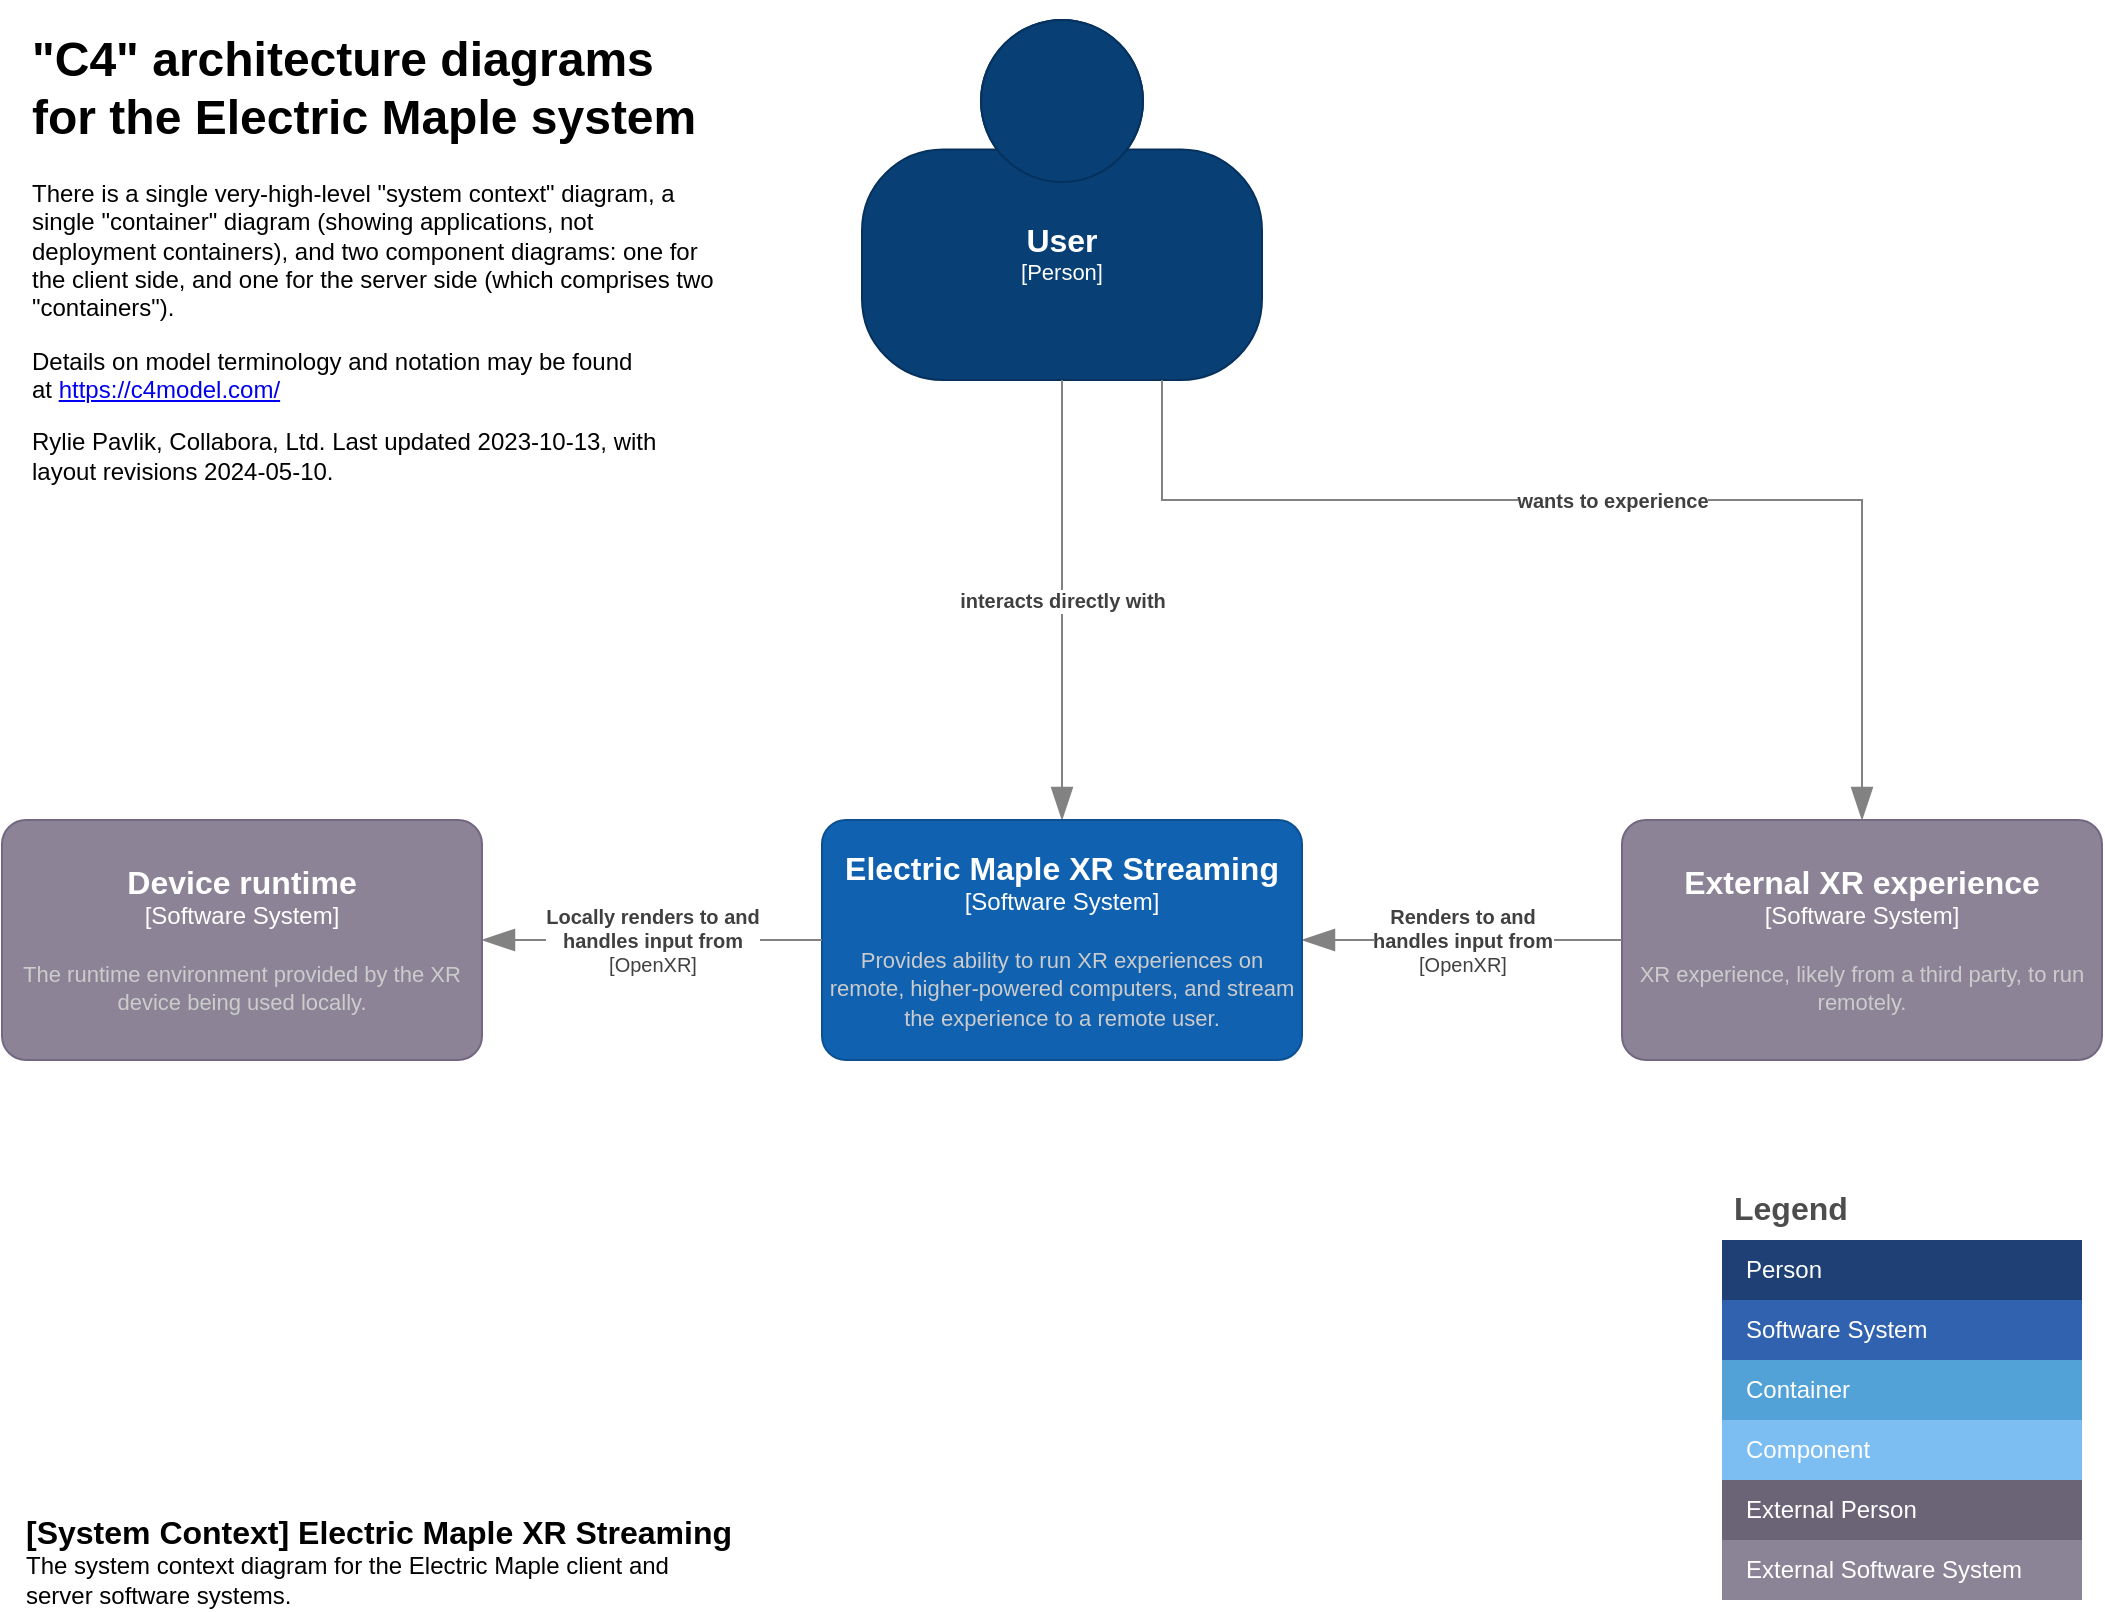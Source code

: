 <mxfile version="24.2.5" type="device" pages="4">
  <diagram name="System Context" id="NdjvCaTUX05Qr5zVVYsl">
    <mxGraphModel dx="2074" dy="1230" grid="1" gridSize="10" guides="1" tooltips="1" connect="1" arrows="1" fold="1" page="1" pageScale="1" pageWidth="1100" pageHeight="850" math="0" shadow="0">
      <root>
        <mxCell id="0" />
        <mxCell id="1" parent="0" />
        <object placeholders="1" c4Name="User" c4Type="Person" c4Description="" label="&lt;font style=&quot;font-size: 16px&quot;&gt;&lt;b&gt;%c4Name%&lt;/b&gt;&lt;/font&gt;&lt;div&gt;[%c4Type%]&lt;/div&gt;&lt;br&gt;&lt;div&gt;&lt;font style=&quot;font-size: 11px&quot;&gt;&lt;font color=&quot;#cccccc&quot;&gt;%c4Description%&lt;/font&gt;&lt;/div&gt;" id="OymAe7EvZ56ooE-fj52M-7">
          <mxCell style="html=1;fontSize=11;dashed=0;whiteSpace=wrap;fillColor=#083F75;strokeColor=#06315C;fontColor=#ffffff;shape=mxgraph.c4.person2;align=center;metaEdit=1;points=[[0.5,0,0],[1,0.5,0],[1,0.75,0],[0.75,1,0],[0.5,1,0],[0.25,1,0],[0,0.75,0],[0,0.5,0]];resizable=0;" parent="1" vertex="1">
            <mxGeometry x="460" y="40" width="200" height="180" as="geometry" />
          </mxCell>
        </object>
        <object placeholders="1" c4Name="External XR experience" c4Type="Software System" c4Description="XR experience, likely from a third party, to run remotely." label="&lt;font style=&quot;font-size: 16px&quot;&gt;&lt;b&gt;%c4Name%&lt;/b&gt;&lt;/font&gt;&lt;div&gt;[%c4Type%]&lt;/div&gt;&lt;br&gt;&lt;div&gt;&lt;font style=&quot;font-size: 11px&quot;&gt;&lt;font color=&quot;#cccccc&quot;&gt;%c4Description%&lt;/font&gt;&lt;/div&gt;" id="OymAe7EvZ56ooE-fj52M-9">
          <mxCell style="rounded=1;whiteSpace=wrap;html=1;labelBackgroundColor=none;fillColor=#8C8496;fontColor=#ffffff;align=center;arcSize=10;strokeColor=#736782;metaEdit=1;resizable=0;points=[[0.25,0,0],[0.5,0,0],[0.75,0,0],[1,0.25,0],[1,0.5,0],[1,0.75,0],[0.75,1,0],[0.5,1,0],[0.25,1,0],[0,0.75,0],[0,0.5,0],[0,0.25,0]];" parent="1" vertex="1">
            <mxGeometry x="840" y="440" width="240" height="120" as="geometry" />
          </mxCell>
        </object>
        <object placeholders="1" c4Name="[System Context] Electric Maple XR Streaming" c4Type="ContainerScopeBoundary" c4Description="The system context diagram for the Electric Maple client and server software systems." label="&lt;font style=&quot;font-size: 16px&quot;&gt;&lt;b&gt;&lt;div style=&quot;text-align: left&quot;&gt;%c4Name%&lt;/div&gt;&lt;/b&gt;&lt;/font&gt;&lt;div style=&quot;text-align: left&quot;&gt;%c4Description%&lt;/div&gt;" id="OymAe7EvZ56ooE-fj52M-10">
          <mxCell style="text;html=1;strokeColor=none;fillColor=none;align=left;verticalAlign=top;whiteSpace=wrap;rounded=0;metaEdit=1;allowArrows=0;resizable=1;rotatable=0;connectable=0;recursiveResize=0;expand=0;pointerEvents=0;points=[[0.25,0,0],[0.5,0,0],[0.75,0,0],[1,0.25,0],[1,0.5,0],[1,0.75,0],[0.75,1,0],[0.5,1,0],[0.25,1,0],[0,0.75,0],[0,0.5,0],[0,0.25,0]];" parent="1" vertex="1">
            <mxGeometry x="40" y="780" width="360" height="40" as="geometry" />
          </mxCell>
        </object>
        <object placeholders="1" c4Type="Relationship" c4Description="interacts directly with" label="&lt;div style=&quot;text-align: left&quot;&gt;&lt;div style=&quot;text-align: center&quot;&gt;&lt;b&gt;%c4Description%&lt;/b&gt;&lt;/div&gt;" id="OymAe7EvZ56ooE-fj52M-11">
          <mxCell style="endArrow=blockThin;html=1;fontSize=10;fontColor=#404040;strokeWidth=1;endFill=1;strokeColor=#828282;elbow=vertical;metaEdit=1;endSize=14;startSize=14;jumpStyle=arc;jumpSize=16;rounded=0;edgeStyle=orthogonalEdgeStyle;exitX=0.5;exitY=1;exitDx=0;exitDy=0;exitPerimeter=0;" parent="1" source="OymAe7EvZ56ooE-fj52M-7" target="OymAe7EvZ56ooE-fj52M-17" edge="1">
            <mxGeometry width="240" relative="1" as="geometry">
              <mxPoint x="460" y="440" as="sourcePoint" />
              <mxPoint x="540" y="400" as="targetPoint" />
            </mxGeometry>
          </mxCell>
        </object>
        <object placeholders="1" c4Type="Relationship" c4Description="wants to experience" label="&lt;div style=&quot;text-align: left&quot;&gt;&lt;div style=&quot;text-align: center&quot;&gt;&lt;b&gt;%c4Description%&lt;/b&gt;&lt;/div&gt;" id="OymAe7EvZ56ooE-fj52M-13">
          <mxCell style="endArrow=blockThin;html=1;fontSize=10;fontColor=#404040;strokeWidth=1;endFill=1;strokeColor=#828282;elbow=vertical;metaEdit=1;endSize=14;startSize=14;jumpStyle=arc;jumpSize=16;rounded=0;edgeStyle=orthogonalEdgeStyle;exitX=0.75;exitY=1;exitDx=0;exitDy=0;exitPerimeter=0;" parent="1" source="OymAe7EvZ56ooE-fj52M-7" target="OymAe7EvZ56ooE-fj52M-9" edge="1">
            <mxGeometry width="240" relative="1" as="geometry">
              <mxPoint x="620" y="300" as="sourcePoint" />
              <mxPoint x="860" y="300" as="targetPoint" />
              <Array as="points">
                <mxPoint x="610" y="280" />
                <mxPoint x="960" y="280" />
              </Array>
            </mxGeometry>
          </mxCell>
        </object>
        <object placeholders="1" c4Type="Relationship" c4Technology="OpenXR" c4Description="Renders to and&#xa;handles input from" label="&lt;div style=&quot;text-align: left&quot;&gt;&lt;div style=&quot;text-align: center&quot;&gt;&lt;b&gt;%c4Description%&lt;/b&gt;&lt;/div&gt;&lt;div style=&quot;text-align: center&quot;&gt;[%c4Technology%]&lt;/div&gt;&lt;/div&gt;" id="OymAe7EvZ56ooE-fj52M-15">
          <mxCell style="endArrow=blockThin;html=1;fontSize=10;fontColor=#404040;strokeWidth=1;endFill=1;strokeColor=#828282;elbow=vertical;metaEdit=1;endSize=14;startSize=14;jumpStyle=arc;jumpSize=16;rounded=0;edgeStyle=orthogonalEdgeStyle;entryX=1;entryY=0.5;entryDx=0;entryDy=0;entryPerimeter=0;" parent="1" source="OymAe7EvZ56ooE-fj52M-9" target="OymAe7EvZ56ooE-fj52M-17" edge="1">
            <mxGeometry width="240" relative="1" as="geometry">
              <mxPoint x="410" y="660" as="sourcePoint" />
              <mxPoint x="480" y="580" as="targetPoint" />
            </mxGeometry>
          </mxCell>
        </object>
        <object placeholders="1" c4Name="Device runtime" c4Type="Software System" c4Description="The runtime environment provided by the XR device being used locally." label="&lt;font style=&quot;font-size: 16px&quot;&gt;&lt;b&gt;%c4Name%&lt;/b&gt;&lt;/font&gt;&lt;div&gt;[%c4Type%]&lt;/div&gt;&lt;br&gt;&lt;div&gt;&lt;font style=&quot;font-size: 11px&quot;&gt;&lt;font color=&quot;#cccccc&quot;&gt;%c4Description%&lt;/font&gt;&lt;/div&gt;" id="OymAe7EvZ56ooE-fj52M-16">
          <mxCell style="rounded=1;whiteSpace=wrap;html=1;labelBackgroundColor=none;fillColor=#8C8496;fontColor=#ffffff;align=center;arcSize=10;strokeColor=#736782;metaEdit=1;resizable=0;points=[[0.25,0,0],[0.5,0,0],[0.75,0,0],[1,0.25,0],[1,0.5,0],[1,0.75,0],[0.75,1,0],[0.5,1,0],[0.25,1,0],[0,0.75,0],[0,0.5,0],[0,0.25,0]];" parent="1" vertex="1">
            <mxGeometry x="30" y="440" width="240" height="120" as="geometry" />
          </mxCell>
        </object>
        <object placeholders="1" c4Name="Electric Maple XR Streaming" c4Type="Software System" c4Description="Provides ability to run XR experiences on remote, higher-powered computers, and stream the experience to a remote user." label="&lt;font style=&quot;font-size: 16px&quot;&gt;&lt;b&gt;%c4Name%&lt;/b&gt;&lt;/font&gt;&lt;div&gt;[%c4Type%]&lt;/div&gt;&lt;br&gt;&lt;div&gt;&lt;font style=&quot;font-size: 11px&quot;&gt;&lt;font color=&quot;#cccccc&quot;&gt;%c4Description%&lt;/font&gt;&lt;/div&gt;" link="data:page/id,GEdFDOJbdrViofIptblK" id="OymAe7EvZ56ooE-fj52M-17">
          <mxCell style="rounded=1;whiteSpace=wrap;html=1;labelBackgroundColor=none;fillColor=#1061B0;fontColor=#ffffff;align=center;arcSize=10;strokeColor=#0D5091;metaEdit=1;resizable=0;points=[[0.25,0,0],[0.5,0,0],[0.75,0,0],[1,0.25,0],[1,0.5,0],[1,0.75,0],[0.75,1,0],[0.5,1,0],[0.25,1,0],[0,0.75,0],[0,0.5,0],[0,0.25,0]];" parent="1" vertex="1">
            <mxGeometry x="440" y="440" width="240" height="120" as="geometry" />
          </mxCell>
        </object>
        <object placeholders="1" c4Type="Relationship" c4Technology="OpenXR" c4Description="Locally renders to and&#xa;handles input from" label="&lt;div style=&quot;text-align: left&quot;&gt;&lt;div style=&quot;text-align: center&quot;&gt;&lt;b&gt;%c4Description%&lt;/b&gt;&lt;/div&gt;&lt;div style=&quot;text-align: center&quot;&gt;[%c4Technology%]&lt;/div&gt;&lt;/div&gt;" id="OymAe7EvZ56ooE-fj52M-18">
          <mxCell style="endArrow=blockThin;html=1;fontSize=10;fontColor=#404040;strokeWidth=1;endFill=1;strokeColor=#828282;elbow=vertical;metaEdit=1;endSize=14;startSize=14;jumpStyle=arc;jumpSize=16;rounded=0;edgeStyle=orthogonalEdgeStyle;entryX=1;entryY=0.5;entryDx=0;entryDy=0;entryPerimeter=0;exitX=0;exitY=0.5;exitDx=0;exitDy=0;exitPerimeter=0;" parent="1" source="OymAe7EvZ56ooE-fj52M-17" target="OymAe7EvZ56ooE-fj52M-16" edge="1">
            <mxGeometry width="240" relative="1" as="geometry">
              <mxPoint x="420" y="460" as="sourcePoint" />
              <mxPoint x="300" y="510" as="targetPoint" />
            </mxGeometry>
          </mxCell>
        </object>
        <mxCell id="mwTgG3i2T0W6aTG7SiGv-1" value="Legend" style="shape=table;startSize=30;container=1;collapsible=0;childLayout=tableLayout;fontSize=16;align=left;verticalAlign=top;fillColor=none;strokeColor=none;fontColor=#4D4D4D;fontStyle=1;spacingLeft=6;spacing=0;resizable=0;" parent="1" vertex="1">
          <mxGeometry x="890" y="620" width="180" height="210" as="geometry" />
        </mxCell>
        <mxCell id="mwTgG3i2T0W6aTG7SiGv-2" value="" style="shape=tableRow;horizontal=0;startSize=0;swimlaneHead=0;swimlaneBody=0;strokeColor=inherit;top=0;left=0;bottom=0;right=0;collapsible=0;dropTarget=0;fillColor=none;points=[[0,0.5],[1,0.5]];portConstraint=eastwest;fontSize=12;" parent="mwTgG3i2T0W6aTG7SiGv-1" vertex="1">
          <mxGeometry y="30" width="180" height="30" as="geometry" />
        </mxCell>
        <mxCell id="mwTgG3i2T0W6aTG7SiGv-3" value="Person" style="shape=partialRectangle;html=1;whiteSpace=wrap;connectable=0;strokeColor=inherit;overflow=hidden;fillColor=#1E4074;top=0;left=0;bottom=0;right=0;pointerEvents=1;fontSize=12;align=left;fontColor=#FFFFFF;gradientColor=none;spacingLeft=10;spacingRight=4;" parent="mwTgG3i2T0W6aTG7SiGv-2" vertex="1">
          <mxGeometry width="180" height="30" as="geometry">
            <mxRectangle width="180" height="30" as="alternateBounds" />
          </mxGeometry>
        </mxCell>
        <mxCell id="mwTgG3i2T0W6aTG7SiGv-4" value="" style="shape=tableRow;horizontal=0;startSize=0;swimlaneHead=0;swimlaneBody=0;strokeColor=inherit;top=0;left=0;bottom=0;right=0;collapsible=0;dropTarget=0;fillColor=none;points=[[0,0.5],[1,0.5]];portConstraint=eastwest;fontSize=12;" parent="mwTgG3i2T0W6aTG7SiGv-1" vertex="1">
          <mxGeometry y="60" width="180" height="30" as="geometry" />
        </mxCell>
        <mxCell id="mwTgG3i2T0W6aTG7SiGv-5" value="Software System" style="shape=partialRectangle;html=1;whiteSpace=wrap;connectable=0;strokeColor=inherit;overflow=hidden;fillColor=#3162AF;top=0;left=0;bottom=0;right=0;pointerEvents=1;fontSize=12;align=left;fontColor=#FFFFFF;gradientColor=none;spacingLeft=10;spacingRight=4;" parent="mwTgG3i2T0W6aTG7SiGv-4" vertex="1">
          <mxGeometry width="180" height="30" as="geometry">
            <mxRectangle width="180" height="30" as="alternateBounds" />
          </mxGeometry>
        </mxCell>
        <mxCell id="mwTgG3i2T0W6aTG7SiGv-6" value="" style="shape=tableRow;horizontal=0;startSize=0;swimlaneHead=0;swimlaneBody=0;strokeColor=inherit;top=0;left=0;bottom=0;right=0;collapsible=0;dropTarget=0;fillColor=none;points=[[0,0.5],[1,0.5]];portConstraint=eastwest;fontSize=12;" parent="mwTgG3i2T0W6aTG7SiGv-1" vertex="1">
          <mxGeometry y="90" width="180" height="30" as="geometry" />
        </mxCell>
        <mxCell id="mwTgG3i2T0W6aTG7SiGv-7" value="Container" style="shape=partialRectangle;html=1;whiteSpace=wrap;connectable=0;strokeColor=inherit;overflow=hidden;fillColor=#52a2d8;top=0;left=0;bottom=0;right=0;pointerEvents=1;fontSize=12;align=left;fontColor=#FFFFFF;gradientColor=none;spacingLeft=10;spacingRight=4;" parent="mwTgG3i2T0W6aTG7SiGv-6" vertex="1">
          <mxGeometry width="180" height="30" as="geometry">
            <mxRectangle width="180" height="30" as="alternateBounds" />
          </mxGeometry>
        </mxCell>
        <mxCell id="mwTgG3i2T0W6aTG7SiGv-8" value="" style="shape=tableRow;horizontal=0;startSize=0;swimlaneHead=0;swimlaneBody=0;strokeColor=inherit;top=0;left=0;bottom=0;right=0;collapsible=0;dropTarget=0;fillColor=none;points=[[0,0.5],[1,0.5]];portConstraint=eastwest;fontSize=12;" parent="mwTgG3i2T0W6aTG7SiGv-1" vertex="1">
          <mxGeometry y="120" width="180" height="30" as="geometry" />
        </mxCell>
        <mxCell id="mwTgG3i2T0W6aTG7SiGv-9" value="Component" style="shape=partialRectangle;html=1;whiteSpace=wrap;connectable=0;strokeColor=inherit;overflow=hidden;fillColor=#7dbef2;top=0;left=0;bottom=0;right=0;pointerEvents=1;fontSize=12;align=left;fontColor=#FFFFFF;gradientColor=none;spacingLeft=10;spacingRight=4;" parent="mwTgG3i2T0W6aTG7SiGv-8" vertex="1">
          <mxGeometry width="180" height="30" as="geometry">
            <mxRectangle width="180" height="30" as="alternateBounds" />
          </mxGeometry>
        </mxCell>
        <mxCell id="mwTgG3i2T0W6aTG7SiGv-10" value="" style="shape=tableRow;horizontal=0;startSize=0;swimlaneHead=0;swimlaneBody=0;strokeColor=inherit;top=0;left=0;bottom=0;right=0;collapsible=0;dropTarget=0;fillColor=none;points=[[0,0.5],[1,0.5]];portConstraint=eastwest;fontSize=12;" parent="mwTgG3i2T0W6aTG7SiGv-1" vertex="1">
          <mxGeometry y="150" width="180" height="30" as="geometry" />
        </mxCell>
        <mxCell id="mwTgG3i2T0W6aTG7SiGv-11" value="External Person" style="shape=partialRectangle;html=1;whiteSpace=wrap;connectable=0;strokeColor=inherit;overflow=hidden;fillColor=#6b6477;top=0;left=0;bottom=0;right=0;pointerEvents=1;fontSize=12;align=left;fontColor=#FFFFFF;gradientColor=none;spacingLeft=10;spacingRight=4;" parent="mwTgG3i2T0W6aTG7SiGv-10" vertex="1">
          <mxGeometry width="180" height="30" as="geometry">
            <mxRectangle width="180" height="30" as="alternateBounds" />
          </mxGeometry>
        </mxCell>
        <mxCell id="mwTgG3i2T0W6aTG7SiGv-12" value="" style="shape=tableRow;horizontal=0;startSize=0;swimlaneHead=0;swimlaneBody=0;strokeColor=inherit;top=0;left=0;bottom=0;right=0;collapsible=0;dropTarget=0;fillColor=none;points=[[0,0.5],[1,0.5]];portConstraint=eastwest;fontSize=12;" parent="mwTgG3i2T0W6aTG7SiGv-1" vertex="1">
          <mxGeometry y="180" width="180" height="30" as="geometry" />
        </mxCell>
        <mxCell id="mwTgG3i2T0W6aTG7SiGv-13" value="External Software System" style="shape=partialRectangle;html=1;whiteSpace=wrap;connectable=0;strokeColor=inherit;overflow=hidden;fillColor=#8b8496;top=0;left=0;bottom=0;right=0;pointerEvents=1;fontSize=12;align=left;fontColor=#FFFFFF;gradientColor=none;spacingLeft=10;spacingRight=4;" parent="mwTgG3i2T0W6aTG7SiGv-12" vertex="1">
          <mxGeometry width="180" height="30" as="geometry">
            <mxRectangle width="180" height="30" as="alternateBounds" />
          </mxGeometry>
        </mxCell>
        <mxCell id="QppOzQJ1C6QopAQvqLQV-1" value="&lt;h1&gt;&quot;C4&quot; architecture diagrams for the Electric Maple system&lt;/h1&gt;&lt;p&gt;There is a single very-high-level &quot;system context&quot; diagram, a single &quot;container&quot; diagram (showing applications, not deployment containers), and two component diagrams: one for the client side, and one for the server side (which comprises two &quot;containers&quot;).&lt;br&gt;&lt;/p&gt;&lt;p&gt;Details on model terminology and notation may be found at&amp;nbsp;&lt;a style=&quot;border-color: var(--border-color); text-align: center;&quot; href=&quot;https://c4model.com/&quot;&gt;https://c4model.com/&lt;/a&gt;&lt;br&gt;&lt;/p&gt;&lt;p&gt;Rylie Pavlik, Collabora, Ltd. Last updated 2023-10-13, with layout revisions 2024-05-10.&lt;/p&gt;" style="text;html=1;strokeColor=none;fillColor=none;spacing=5;spacingTop=-20;whiteSpace=wrap;overflow=hidden;rounded=0;" parent="1" vertex="1">
          <mxGeometry x="40" y="40" width="350" height="240" as="geometry" />
        </mxCell>
      </root>
    </mxGraphModel>
  </diagram>
  <diagram id="GEdFDOJbdrViofIptblK" name="Container diagram">
    <mxGraphModel dx="2074" dy="1230" grid="1" gridSize="10" guides="1" tooltips="1" connect="1" arrows="1" fold="1" page="1" pageScale="1" pageWidth="1100" pageHeight="850" math="0" shadow="0">
      <root>
        <mxCell id="0" />
        <mxCell id="1" parent="0" />
        <object placeholders="1" c4Name="User" c4Type="Person" c4Description="" label="&lt;font style=&quot;font-size: 16px&quot;&gt;&lt;b&gt;%c4Name%&lt;/b&gt;&lt;/font&gt;&lt;div&gt;[%c4Type%]&lt;/div&gt;&lt;br&gt;&lt;div&gt;&lt;font style=&quot;font-size: 11px&quot;&gt;&lt;font color=&quot;#cccccc&quot;&gt;%c4Description%&lt;/font&gt;&lt;/div&gt;" id="NruAFM7VA4EuftIsw6vq-1">
          <mxCell style="html=1;fontSize=11;dashed=0;whiteSpace=wrap;fillColor=#083F75;strokeColor=#06315C;fontColor=#ffffff;shape=mxgraph.c4.person2;align=center;metaEdit=1;points=[[0.5,0,0],[1,0.5,0],[1,0.75,0],[0.75,1,0],[0.5,1,0],[0.25,1,0],[0,0.75,0],[0,0.5,0]];resizable=0;" parent="1" vertex="1">
            <mxGeometry x="260" y="10" width="200" height="180" as="geometry" />
          </mxCell>
        </object>
        <object placeholders="1" c4Name="External XR experience" c4Type="Software System" c4Description="XR experience, likely from a third party, to run remotely." label="&lt;font style=&quot;font-size: 16px&quot;&gt;&lt;b&gt;%c4Name%&lt;/b&gt;&lt;/font&gt;&lt;div&gt;[%c4Type%]&lt;/div&gt;&lt;br&gt;&lt;div&gt;&lt;font style=&quot;font-size: 11px&quot;&gt;&lt;font color=&quot;#cccccc&quot;&gt;%c4Description%&lt;/font&gt;&lt;/div&gt;" id="NruAFM7VA4EuftIsw6vq-2">
          <mxCell style="rounded=1;whiteSpace=wrap;html=1;labelBackgroundColor=none;fillColor=#8C8496;fontColor=#ffffff;align=center;arcSize=10;strokeColor=#736782;metaEdit=1;resizable=0;points=[[0.25,0,0],[0.5,0,0],[0.75,0,0],[1,0.25,0],[1,0.5,0],[1,0.75,0],[0.75,1,0],[0.5,1,0],[0.25,1,0],[0,0.75,0],[0,0.5,0],[0,0.25,0]];" parent="1" vertex="1">
            <mxGeometry x="840" y="560" width="240" height="120" as="geometry" />
          </mxCell>
        </object>
        <object placeholders="1" c4Name="Device runtime" c4Type="Software System" c4Description="The runtime environment provided by the XR device being used locally." label="&lt;font style=&quot;font-size: 16px&quot;&gt;&lt;b&gt;%c4Name%&lt;/b&gt;&lt;/font&gt;&lt;div&gt;[%c4Type%]&lt;/div&gt;&lt;br&gt;&lt;div&gt;&lt;font style=&quot;font-size: 11px&quot;&gt;&lt;font color=&quot;#cccccc&quot;&gt;%c4Description%&lt;/font&gt;&lt;/div&gt;" id="NruAFM7VA4EuftIsw6vq-3">
          <mxCell style="rounded=1;whiteSpace=wrap;html=1;labelBackgroundColor=none;fillColor=#8C8496;fontColor=#ffffff;align=center;arcSize=10;strokeColor=#736782;metaEdit=1;resizable=0;points=[[0.25,0,0],[0.5,0,0],[0.75,0,0],[1,0.25,0],[1,0.5,0],[1,0.75,0],[0.75,1,0],[0.5,1,0],[0.25,1,0],[0,0.75,0],[0,0.5,0],[0,0.25,0]];" parent="1" vertex="1">
            <mxGeometry x="20" y="190" width="240" height="120" as="geometry" />
          </mxCell>
        </object>
        <object placeholders="1" c4Name="Electric Maple Client" c4Type="Container" c4Technology="Native code library + GStreamer" c4Description="Connects to a remote XR experience server. Displays remotely-rendered frames and reports input data to the server." label="&lt;font style=&quot;font-size: 16px&quot;&gt;&lt;b&gt;%c4Name%&lt;/b&gt;&lt;/font&gt;&lt;div&gt;[%c4Type%: %c4Technology%]&lt;/div&gt;&lt;br&gt;&lt;div&gt;&lt;font style=&quot;font-size: 11px&quot;&gt;&lt;font color=&quot;#E6E6E6&quot;&gt;%c4Description%&lt;/font&gt;&lt;/div&gt;" link="data:page/id,eEml4Ay9g5jMqdAIjqG6" id="NruAFM7VA4EuftIsw6vq-4">
          <mxCell style="rounded=1;whiteSpace=wrap;html=1;fontSize=11;labelBackgroundColor=none;fillColor=#23A2D9;fontColor=#ffffff;align=center;arcSize=10;strokeColor=#0E7DAD;metaEdit=1;resizable=0;points=[[0.25,0,0],[0.5,0,0],[0.75,0,0],[1,0.25,0],[1,0.5,0],[1,0.75,0],[0.75,1,0],[0.5,1,0],[0.25,1,0],[0,0.75,0],[0,0.5,0],[0,0.25,0]];" parent="1" vertex="1">
            <mxGeometry x="240" y="390" width="240" height="120" as="geometry" />
          </mxCell>
        </object>
        <object placeholders="1" c4Name="Electric Maple Server" c4Type="Container" c4Technology="Monado + GStreamer + Websockets signaling server" c4Description="Provides an OpenXR runtime to execute XR experiences against, and a WebRTC-based streaming server for the Electric Maple client to connect to." label="&lt;font style=&quot;font-size: 16px&quot;&gt;&lt;b&gt;%c4Name%&lt;/b&gt;&lt;/font&gt;&lt;div&gt;[%c4Type%: %c4Technology%]&lt;/div&gt;&lt;br&gt;&lt;div&gt;&lt;font style=&quot;font-size: 11px&quot;&gt;&lt;font color=&quot;#E6E6E6&quot;&gt;%c4Description%&lt;/font&gt;&lt;/div&gt;" link="data:page/id,eyOOW36mKG8C9wF2qk3o" id="NruAFM7VA4EuftIsw6vq-5">
          <mxCell style="rounded=1;whiteSpace=wrap;html=1;fontSize=11;labelBackgroundColor=none;fillColor=#23A2D9;fontColor=#ffffff;align=center;arcSize=10;strokeColor=#0E7DAD;metaEdit=1;resizable=0;points=[[0.25,0,0],[0.5,0,0],[0.75,0,0],[1,0.25,0],[1,0.5,0],[1,0.75,0],[0.75,1,0],[0.5,1,0],[0.25,1,0],[0,0.75,0],[0,0.5,0],[0,0.25,0]];" parent="1" vertex="1">
            <mxGeometry x="240" y="580" width="240" height="120" as="geometry" />
          </mxCell>
        </object>
        <object placeholders="1" c4Type="Relationship" c4Technology="OpenXR" c4Description="Renders to and&#xa;handles input from" label="&lt;div style=&quot;text-align: left&quot;&gt;&lt;div style=&quot;text-align: center&quot;&gt;&lt;b&gt;%c4Description%&lt;/b&gt;&lt;/div&gt;&lt;div style=&quot;text-align: center&quot;&gt;[%c4Technology%]&lt;/div&gt;&lt;/div&gt;" id="v33z6inTiw-tAsZXV0F9-1">
          <mxCell style="endArrow=blockThin;html=1;fontSize=10;fontColor=#404040;strokeWidth=1;endFill=1;strokeColor=#828282;elbow=vertical;metaEdit=1;endSize=14;startSize=14;jumpStyle=arc;jumpSize=16;rounded=0;edgeStyle=orthogonalEdgeStyle;exitX=0;exitY=0.5;exitDx=0;exitDy=0;exitPerimeter=0;" parent="1" source="NruAFM7VA4EuftIsw6vq-2" target="q9U7xJlTILLDvmSMQVwC-1" edge="1">
            <mxGeometry x="0.273" width="240" relative="1" as="geometry">
              <mxPoint x="840" y="600" as="sourcePoint" />
              <mxPoint x="680" y="600" as="targetPoint" />
              <Array as="points">
                <mxPoint x="890" y="620" />
                <mxPoint x="890" y="520" />
                <mxPoint x="640" y="520" />
              </Array>
              <mxPoint as="offset" />
            </mxGeometry>
          </mxCell>
        </object>
        <object placeholders="1" c4Type="Relationship" c4Technology="OpenXR" c4Description="Renders to and&#xa;handles input from" label="&lt;div style=&quot;text-align: left&quot;&gt;&lt;div style=&quot;text-align: center&quot;&gt;&lt;b&gt;%c4Description%&lt;/b&gt;&lt;/div&gt;&lt;div style=&quot;text-align: center&quot;&gt;[%c4Technology%]&lt;/div&gt;&lt;/div&gt;" id="v33z6inTiw-tAsZXV0F9-2">
          <mxCell style="endArrow=blockThin;html=1;fontSize=10;fontColor=#404040;strokeWidth=1;endFill=1;strokeColor=#828282;elbow=vertical;metaEdit=1;endSize=14;startSize=14;jumpStyle=arc;jumpSize=16;rounded=0;edgeStyle=orthogonalEdgeStyle;exitX=0.25;exitY=0;exitDx=0;exitDy=0;exitPerimeter=0;entryX=0.5;entryY=1;entryDx=0;entryDy=0;entryPerimeter=0;" parent="1" source="NruAFM7VA4EuftIsw6vq-4" target="NruAFM7VA4EuftIsw6vq-3" edge="1">
            <mxGeometry width="240" relative="1" as="geometry">
              <mxPoint x="840" y="660" as="sourcePoint" />
              <mxPoint x="670" y="660" as="targetPoint" />
            </mxGeometry>
          </mxCell>
        </object>
        <object placeholders="1" c4Name="Electric Maple" c4Type="SystemScopeBoundary" c4Application="Software System" label="&lt;font style=&quot;font-size: 16px&quot;&gt;&lt;b&gt;&lt;div style=&quot;text-align: left&quot;&gt;%c4Name%&lt;/div&gt;&lt;/b&gt;&lt;/font&gt;&lt;div style=&quot;text-align: left&quot;&gt;[%c4Application%]&lt;/div&gt;" id="v33z6inTiw-tAsZXV0F9-3">
          <mxCell style="rounded=1;fontSize=11;whiteSpace=wrap;html=1;dashed=1;arcSize=20;fillColor=none;strokeColor=#666666;fontColor=#333333;labelBackgroundColor=none;align=left;verticalAlign=bottom;labelBorderColor=none;spacingTop=0;spacing=10;dashPattern=8 4;metaEdit=1;rotatable=0;perimeter=rectanglePerimeter;noLabel=0;labelPadding=0;allowArrows=0;connectable=0;expand=0;recursiveResize=0;editable=1;pointerEvents=0;absoluteArcSize=1;points=[[0.25,0,0],[0.5,0,0],[0.75,0,0],[1,0.25,0],[1,0.5,0],[1,0.75,0],[0.75,1,0],[0.5,1,0],[0.25,1,0],[0,0.75,0],[0,0.5,0],[0,0.25,0]];" parent="1" vertex="1">
            <mxGeometry x="180" y="370" width="630" height="390" as="geometry" />
          </mxCell>
        </object>
        <object placeholders="1" c4Type="Relationship" c4Technology="WebRTC, WebSockets" c4Description="Streams from and reports input to" label="&lt;div style=&quot;text-align: left&quot;&gt;&lt;div style=&quot;text-align: center&quot;&gt;&lt;b&gt;%c4Description%&lt;/b&gt;&lt;/div&gt;&lt;div style=&quot;text-align: center&quot;&gt;[%c4Technology%]&lt;/div&gt;&lt;/div&gt;" id="v33z6inTiw-tAsZXV0F9-5">
          <mxCell style="endArrow=blockThin;html=1;fontSize=10;fontColor=#404040;strokeWidth=1;endFill=1;strokeColor=#828282;elbow=vertical;metaEdit=1;endSize=14;startSize=14;jumpStyle=arc;jumpSize=16;rounded=0;edgeStyle=orthogonalEdgeStyle;" parent="1" source="NruAFM7VA4EuftIsw6vq-4" target="NruAFM7VA4EuftIsw6vq-5" edge="1">
            <mxGeometry width="240" relative="1" as="geometry">
              <mxPoint x="-135" y="670" as="sourcePoint" />
              <mxPoint x="105" y="670" as="targetPoint" />
            </mxGeometry>
          </mxCell>
        </object>
        <object placeholders="1" c4Name="Client User Interface" c4Type="Software System" c4Description="Client UI embedding the Electric Maple library" label="&lt;font style=&quot;font-size: 16px&quot;&gt;&lt;b&gt;%c4Name%&lt;/b&gt;&lt;/font&gt;&lt;div&gt;[%c4Type%]&lt;/div&gt;&lt;br&gt;&lt;div&gt;&lt;font style=&quot;font-size: 11px&quot;&gt;&lt;font color=&quot;#cccccc&quot;&gt;%c4Description%&lt;/font&gt;&lt;/div&gt;" id="v33z6inTiw-tAsZXV0F9-6">
          <mxCell style="rounded=1;whiteSpace=wrap;html=1;labelBackgroundColor=none;fillColor=#8C8496;fontColor=#ffffff;align=center;arcSize=10;strokeColor=#736782;metaEdit=1;resizable=0;points=[[0.25,0,0],[0.5,0,0],[0.75,0,0],[1,0.25,0],[1,0.5,0],[1,0.75,0],[0.75,1,0],[0.5,1,0],[0.25,1,0],[0,0.75,0],[0,0.5,0],[0,0.25,0]];" parent="1" vertex="1">
            <mxGeometry x="700" y="190" width="240" height="120" as="geometry" />
          </mxCell>
        </object>
        <object placeholders="1" c4Type="Relationship" c4Description="Embeds and configures" label="&lt;div style=&quot;text-align: left&quot;&gt;&lt;div style=&quot;text-align: center&quot;&gt;&lt;b&gt;%c4Description%&lt;/b&gt;&lt;/div&gt;" id="v33z6inTiw-tAsZXV0F9-10">
          <mxCell style="endArrow=blockThin;html=1;fontSize=10;fontColor=#404040;strokeWidth=1;endFill=1;strokeColor=#828282;elbow=vertical;metaEdit=1;endSize=14;startSize=14;jumpStyle=arc;jumpSize=16;rounded=0;edgeStyle=orthogonalEdgeStyle;entryX=0.75;entryY=0;entryDx=0;entryDy=0;entryPerimeter=0;exitX=0.5;exitY=1;exitDx=0;exitDy=0;exitPerimeter=0;" parent="1" source="v33z6inTiw-tAsZXV0F9-6" target="NruAFM7VA4EuftIsw6vq-4" edge="1">
            <mxGeometry width="240" relative="1" as="geometry">
              <mxPoint x="720" y="350" as="sourcePoint" />
              <mxPoint x="1000" y="520" as="targetPoint" />
            </mxGeometry>
          </mxCell>
        </object>
        <object placeholders="1" c4Name="[Containers] Electric Maple" c4Type="ContainerDiagramTitle" c4Description="Server and client for the Electric Maple system. The server side is two logical &quot;containers&quot;: one (possibly persistent) service, and one library loaded by the XR experience." label="&lt;font style=&quot;font-size: 16px&quot;&gt;&lt;b&gt;&lt;div style=&quot;text-align: left&quot;&gt;%c4Name%&lt;/div&gt;&lt;/b&gt;&lt;/font&gt;&lt;div style=&quot;text-align: left&quot;&gt;%c4Description%&lt;/div&gt;" id="v33z6inTiw-tAsZXV0F9-12">
          <mxCell style="text;html=1;strokeColor=none;fillColor=none;align=left;verticalAlign=top;whiteSpace=wrap;rounded=0;metaEdit=1;allowArrows=0;resizable=1;rotatable=0;connectable=0;recursiveResize=0;expand=0;pointerEvents=0;points=[[0.25,0,0],[0.5,0,0],[0.75,0,0],[1,0.25,0],[1,0.5,0],[1,0.75,0],[0.75,1,0],[0.5,1,0],[0.25,1,0],[0,0.75,0],[0,0.5,0],[0,0.25,0]];" parent="1" vertex="1">
            <mxGeometry x="40" y="780" width="500" height="60" as="geometry" />
          </mxCell>
        </object>
        <object placeholders="1" c4Type="Relationship" c4Description="Launches,&#xa;outside the scope of Electric Maple" label="&lt;div style=&quot;text-align: left&quot;&gt;&lt;div style=&quot;text-align: center&quot;&gt;&lt;b&gt;%c4Description%&lt;/b&gt;&lt;/div&gt;" id="v33z6inTiw-tAsZXV0F9-13">
          <mxCell style="endArrow=blockThin;html=1;fontSize=10;fontColor=#404040;strokeWidth=1;endFill=1;strokeColor=#828282;elbow=vertical;metaEdit=1;endSize=14;startSize=14;jumpStyle=arc;jumpSize=16;rounded=0;edgeStyle=orthogonalEdgeStyle;exitX=1;exitY=0.5;exitDx=0;exitDy=0;exitPerimeter=0;" parent="1" source="NruAFM7VA4EuftIsw6vq-1" target="NruAFM7VA4EuftIsw6vq-2" edge="1">
            <mxGeometry x="-0.18" y="-5" width="240" relative="1" as="geometry">
              <mxPoint x="430" y="510" as="sourcePoint" />
              <mxPoint x="670" y="510" as="targetPoint" />
              <mxPoint as="offset" />
            </mxGeometry>
          </mxCell>
        </object>
        <object placeholders="1" c4Type="Relationship" c4Description="Interacts with during experience" label="&lt;div style=&quot;text-align: left&quot;&gt;&lt;div style=&quot;text-align: center&quot;&gt;&lt;b&gt;%c4Description%&lt;/b&gt;&lt;/div&gt;" id="v33z6inTiw-tAsZXV0F9-15">
          <mxCell style="endArrow=blockThin;html=1;fontSize=10;fontColor=#404040;strokeWidth=1;endFill=1;strokeColor=#828282;elbow=vertical;metaEdit=1;endSize=14;startSize=14;jumpStyle=arc;jumpSize=16;rounded=0;edgeStyle=orthogonalEdgeStyle;" parent="1" source="NruAFM7VA4EuftIsw6vq-1" target="NruAFM7VA4EuftIsw6vq-4" edge="1">
            <mxGeometry x="-0.143" width="240" relative="1" as="geometry">
              <mxPoint x="430" y="510" as="sourcePoint" />
              <mxPoint x="670" y="510" as="targetPoint" />
              <mxPoint as="offset" />
            </mxGeometry>
          </mxCell>
        </object>
        <object placeholders="1" c4Type="Relationship" c4Description="Interacts with during startup" label="&lt;div style=&quot;text-align: left&quot;&gt;&lt;div style=&quot;text-align: center&quot;&gt;&lt;b&gt;%c4Description%&lt;/b&gt;&lt;/div&gt;" id="v33z6inTiw-tAsZXV0F9-16">
          <mxCell style="endArrow=blockThin;html=1;fontSize=10;fontColor=#404040;strokeWidth=1;endFill=1;strokeColor=#828282;elbow=vertical;metaEdit=1;endSize=14;startSize=14;jumpStyle=arc;jumpSize=16;rounded=0;edgeStyle=orthogonalEdgeStyle;exitX=1;exitY=0.75;exitDx=0;exitDy=0;exitPerimeter=0;entryX=0.5;entryY=0;entryDx=0;entryDy=0;entryPerimeter=0;" parent="1" source="NruAFM7VA4EuftIsw6vq-1" target="v33z6inTiw-tAsZXV0F9-6" edge="1">
            <mxGeometry width="240" relative="1" as="geometry">
              <mxPoint x="280" y="190" as="sourcePoint" />
              <mxPoint x="520" y="190" as="targetPoint" />
            </mxGeometry>
          </mxCell>
        </object>
        <object placeholders="1" c4Name="Monado/Electric Maple OpenXR runtime" c4Type="Container" c4Technology="Monado" c4Description="Provides an OpenXR API implementation to execute XR experiences against." label="&lt;font style=&quot;font-size: 16px&quot;&gt;&lt;b&gt;%c4Name%&lt;/b&gt;&lt;/font&gt;&lt;div&gt;[%c4Type%: %c4Technology%]&lt;/div&gt;&lt;br&gt;&lt;div&gt;&lt;font style=&quot;font-size: 11px&quot;&gt;&lt;font color=&quot;#E6E6E6&quot;&gt;%c4Description%&lt;/font&gt;&lt;/div&gt;" link="data:page/id,eyOOW36mKG8C9wF2qk3o" id="q9U7xJlTILLDvmSMQVwC-1">
          <mxCell style="rounded=1;whiteSpace=wrap;html=1;fontSize=11;labelBackgroundColor=none;fillColor=#23A2D9;fontColor=#ffffff;align=center;arcSize=10;strokeColor=#0E7DAD;metaEdit=1;resizable=0;points=[[0.25,0,0],[0.5,0,0],[0.75,0,0],[1,0.25,0],[1,0.5,0],[1,0.75,0],[0.75,1,0],[0.5,1,0],[0.25,1,0],[0,0.75,0],[0,0.5,0],[0,0.25,0]];" parent="1" vertex="1">
            <mxGeometry x="520" y="580" width="240" height="120" as="geometry" />
          </mxCell>
        </object>
        <object placeholders="1" c4Type="Relationship" c4Technology="Domain sockets, shared memory, file descriptors" c4Description="Internal/Private Monado IPC connection" label="&lt;div style=&quot;text-align: left&quot;&gt;&lt;div style=&quot;text-align: center&quot;&gt;&lt;b&gt;%c4Description%&lt;/b&gt;&lt;/div&gt;&lt;div style=&quot;text-align: center&quot;&gt;[%c4Technology%]&lt;/div&gt;&lt;/div&gt;" id="q9U7xJlTILLDvmSMQVwC-2">
          <mxCell style="endArrow=blockThin;html=1;fontSize=10;fontColor=#404040;strokeWidth=1;endFill=1;strokeColor=#828282;elbow=vertical;metaEdit=1;endSize=14;startSize=14;jumpStyle=arc;jumpSize=16;rounded=0;edgeStyle=orthogonalEdgeStyle;entryX=0.5;entryY=1;entryDx=0;entryDy=0;entryPerimeter=0;exitX=0.5;exitY=1;exitDx=0;exitDy=0;exitPerimeter=0;" parent="1" source="q9U7xJlTILLDvmSMQVwC-1" target="NruAFM7VA4EuftIsw6vq-5" edge="1">
            <mxGeometry width="240" relative="1" as="geometry">
              <mxPoint x="830" y="560" as="sourcePoint" />
              <mxPoint x="640" y="650" as="targetPoint" />
              <Array as="points">
                <mxPoint x="640" y="740" />
                <mxPoint x="360" y="740" />
              </Array>
            </mxGeometry>
          </mxCell>
        </object>
        <object placeholders="1" c4Type="Relationship" c4Technology="OpenXR" c4Description="Renders to and&#xa;handles input from" label="&lt;div style=&quot;text-align: left&quot;&gt;&lt;div style=&quot;text-align: center&quot;&gt;&lt;b&gt;%c4Description%&lt;/b&gt;&lt;/div&gt;&lt;div style=&quot;text-align: center&quot;&gt;[%c4Technology%]&lt;/div&gt;&lt;/div&gt;" id="T_RN7DT53D8GVlCTORgW-1">
          <mxCell style="endArrow=blockThin;html=1;fontSize=10;fontColor=#404040;strokeWidth=1;endFill=1;strokeColor=#828282;elbow=vertical;metaEdit=1;endSize=14;startSize=14;jumpStyle=arc;jumpSize=16;rounded=0;edgeStyle=orthogonalEdgeStyle;exitX=0;exitY=0.25;exitDx=0;exitDy=0;exitPerimeter=0;entryX=1;entryY=0.25;entryDx=0;entryDy=0;entryPerimeter=0;" parent="1" source="v33z6inTiw-tAsZXV0F9-6" target="NruAFM7VA4EuftIsw6vq-3" edge="1">
            <mxGeometry x="-0.636" width="240" relative="1" as="geometry">
              <mxPoint x="310" y="400" as="sourcePoint" />
              <mxPoint x="260" y="250" as="targetPoint" />
              <mxPoint as="offset" />
            </mxGeometry>
          </mxCell>
        </object>
      </root>
    </mxGraphModel>
  </diagram>
  <diagram id="eEml4Ay9g5jMqdAIjqG6" name="Component diagram - client">
    <mxGraphModel dx="2074" dy="1230" grid="1" gridSize="10" guides="1" tooltips="1" connect="1" arrows="1" fold="1" page="1" pageScale="1" pageWidth="850" pageHeight="1100" math="0" shadow="0">
      <root>
        <mxCell id="0" />
        <mxCell id="1" parent="0" />
        <object placeholders="1" c4Name="Device runtime" c4Type="Software System" c4Description="The runtime environment provided by the XR device being used locally." label="&lt;font style=&quot;font-size: 16px&quot;&gt;&lt;b&gt;%c4Name%&lt;/b&gt;&lt;/font&gt;&lt;div&gt;[%c4Type%]&lt;/div&gt;&lt;br&gt;&lt;div&gt;&lt;font style=&quot;font-size: 11px&quot;&gt;&lt;font color=&quot;#cccccc&quot;&gt;%c4Description%&lt;/font&gt;&lt;/div&gt;" id="PB6npjohRiGk2R6GVcuZ-3">
          <mxCell style="rounded=1;whiteSpace=wrap;html=1;labelBackgroundColor=none;fillColor=#8C8496;fontColor=#ffffff;align=center;arcSize=10;strokeColor=#736782;metaEdit=1;resizable=0;points=[[0.25,0,0],[0.5,0,0],[0.75,0,0],[1,0.25,0],[1,0.5,0],[1,0.75,0],[0.75,1,0],[0.5,1,0],[0.25,1,0],[0,0.75,0],[0,0.5,0],[0,0.25,0]];" parent="1" vertex="1">
            <mxGeometry x="80" y="30" width="240" height="120" as="geometry" />
          </mxCell>
        </object>
        <object placeholders="1" c4Type="Relationship" c4Technology="OpenXR" c4Description="Renders to and&#xa;handles input from" label="&lt;div style=&quot;text-align: left&quot;&gt;&lt;div style=&quot;text-align: center&quot;&gt;&lt;b&gt;%c4Description%&lt;/b&gt;&lt;/div&gt;&lt;div style=&quot;text-align: center&quot;&gt;[%c4Technology%]&lt;/div&gt;&lt;/div&gt;" id="PB6npjohRiGk2R6GVcuZ-7">
          <mxCell style="endArrow=blockThin;html=1;fontSize=10;fontColor=#404040;strokeWidth=1;endFill=1;strokeColor=#828282;elbow=vertical;metaEdit=1;endSize=14;startSize=14;jumpStyle=arc;jumpSize=16;rounded=0;dashed=1;dashPattern=8 8;" parent="1" source="PB6npjohRiGk2R6GVcuZ-23" target="PB6npjohRiGk2R6GVcuZ-3" edge="1">
            <mxGeometry width="240" relative="1" as="geometry">
              <mxPoint x="155" y="320" as="sourcePoint" />
              <mxPoint x="400" y="540" as="targetPoint" />
            </mxGeometry>
          </mxCell>
        </object>
        <object placeholders="1" c4Name="Client User Interface" c4Type="Software System" c4Description="Client UI embedding the Electric Maple library" label="&lt;font style=&quot;font-size: 16px&quot;&gt;&lt;b&gt;%c4Name%&lt;/b&gt;&lt;/font&gt;&lt;div&gt;[%c4Type%]&lt;/div&gt;&lt;br&gt;&lt;div&gt;&lt;font style=&quot;font-size: 11px&quot;&gt;&lt;font color=&quot;#cccccc&quot;&gt;%c4Description%&lt;/font&gt;&lt;/div&gt;" id="PB6npjohRiGk2R6GVcuZ-10">
          <mxCell style="rounded=1;whiteSpace=wrap;html=1;labelBackgroundColor=none;fillColor=#8C8496;fontColor=#ffffff;align=center;arcSize=10;strokeColor=#736782;metaEdit=1;resizable=0;points=[[0.25,0,0],[0.5,0,0],[0.75,0,0],[1,0.25,0],[1,0.5,0],[1,0.75,0],[0.75,1,0],[0.5,1,0],[0.25,1,0],[0,0.75,0],[0,0.5,0],[0,0.25,0]];" parent="1" vertex="1">
            <mxGeometry x="520" y="30" width="240" height="120" as="geometry" />
          </mxCell>
        </object>
        <object placeholders="1" c4Type="Relationship" c4Description="Guards own rendering using" label="&lt;div style=&quot;text-align: left&quot;&gt;&lt;div style=&quot;text-align: center&quot;&gt;&lt;b&gt;%c4Description%&lt;/b&gt;&lt;/div&gt;" id="PB6npjohRiGk2R6GVcuZ-11">
          <mxCell style="endArrow=blockThin;html=1;fontSize=10;fontColor=#404040;strokeWidth=1;endFill=1;strokeColor=#828282;elbow=vertical;metaEdit=1;endSize=14;startSize=14;jumpStyle=arc;jumpSize=16;rounded=0;edgeStyle=orthogonalEdgeStyle;dashed=1;dashPattern=8 8;" parent="1" source="PB6npjohRiGk2R6GVcuZ-10" target="PB6npjohRiGk2R6GVcuZ-24" edge="1">
            <mxGeometry width="240" relative="1" as="geometry">
              <mxPoint x="440" y="230" as="sourcePoint" />
              <mxPoint x="380" y="230" as="targetPoint" />
            </mxGeometry>
          </mxCell>
        </object>
        <object placeholders="1" c4Name="Electric Maple Client" c4Type="ContainerScopeBoundary" c4Application="Container" label="&lt;font style=&quot;font-size: 16px&quot;&gt;&lt;b&gt;&lt;div style=&quot;text-align: left&quot;&gt;%c4Name%&lt;/div&gt;&lt;/b&gt;&lt;/font&gt;&lt;div style=&quot;text-align: left&quot;&gt;[%c4Application%]&lt;/div&gt;" id="PB6npjohRiGk2R6GVcuZ-16">
          <mxCell style="rounded=1;fontSize=11;whiteSpace=wrap;html=1;dashed=1;arcSize=20;fillColor=none;strokeColor=#666666;fontColor=#333333;labelBackgroundColor=none;align=left;verticalAlign=bottom;labelBorderColor=none;spacingTop=0;spacing=10;dashPattern=8 4;metaEdit=1;rotatable=0;perimeter=rectanglePerimeter;noLabel=0;labelPadding=0;allowArrows=0;connectable=0;expand=0;recursiveResize=0;editable=1;pointerEvents=0;absoluteArcSize=1;points=[[0.25,0,0],[0.5,0,0],[0.75,0,0],[1,0.25,0],[1,0.5,0],[1,0.75,0],[0.75,1,0],[0.5,1,0],[0.25,1,0],[0,0.75,0],[0,0.5,0],[0,0.25,0]];" parent="1" vertex="1">
            <mxGeometry x="20" y="210" width="810" height="640" as="geometry" />
          </mxCell>
        </object>
        <object placeholders="1" c4Name="GStreamer" c4Type="Container" c4Technology="Native+Java code library collection" c4Description="The GStreamer library suite, especially the webrtcbin plugin and the Android Media Codec support." label="&lt;font style=&quot;font-size: 16px&quot;&gt;&lt;b&gt;%c4Name%&lt;/b&gt;&lt;/font&gt;&lt;div&gt;[%c4Type%: %c4Technology%]&lt;/div&gt;&lt;br&gt;&lt;div&gt;&lt;font style=&quot;font-size: 11px&quot;&gt;&lt;font color=&quot;#E6E6E6&quot;&gt;%c4Description%&lt;/font&gt;&lt;/div&gt;" id="PB6npjohRiGk2R6GVcuZ-18">
          <mxCell style="rounded=1;whiteSpace=wrap;html=1;fontSize=11;labelBackgroundColor=none;fillColor=#8C8496;fontColor=#ffffff;align=center;arcSize=10;strokeColor=#736782;metaEdit=1;resizable=0;points=[[0.25,0,0],[0.5,0,0],[0.75,0,0],[1,0.25,0],[1,0.5,0],[1,0.75,0],[0.75,1,0],[0.5,1,0],[0.25,1,0],[0,0.75,0],[0,0.5,0],[0,0.25,0]];" parent="1" vertex="1">
            <mxGeometry x="520" y="630" width="240" height="120" as="geometry" />
          </mxCell>
        </object>
        <object placeholders="1" c4Name="EmConnection" c4Type="Component" c4Technology="GObject" c4Description="Responsible for signaling server connection, WebRTC SDP and ICE negotiation, and WebRTC data channel" label="&lt;font style=&quot;font-size: 16px&quot;&gt;&lt;b&gt;%c4Name%&lt;/b&gt;&lt;/font&gt;&lt;div&gt;[%c4Type%: %c4Technology%]&lt;/div&gt;&lt;br&gt;&lt;div&gt;&lt;font style=&quot;font-size: 11px&quot;&gt;%c4Description%&lt;/font&gt;&lt;/div&gt;" id="PB6npjohRiGk2R6GVcuZ-19">
          <mxCell style="rounded=1;whiteSpace=wrap;html=1;labelBackgroundColor=none;fillColor=#63BEF2;fontColor=#ffffff;align=center;arcSize=6;strokeColor=#2086C9;metaEdit=1;resizable=0;points=[[0.25,0,0],[0.5,0,0],[0.75,0,0],[1,0.25,0],[1,0.5,0],[1,0.75,0],[0.75,1,0],[0.5,1,0],[0.25,1,0],[0,0.75,0],[0,0.5,0],[0,0.25,0]];" parent="1" vertex="1">
            <mxGeometry x="80" y="440" width="240" height="120" as="geometry" />
          </mxCell>
        </object>
        <object placeholders="1" c4Name="EmStreamClient" c4Type="Component" c4Technology="GObject-like C &quot;object&quot;" c4Description="Responsible for creation and use (except for WebRTC negotiation) of the GStreamer pipeline, frame receiving, and the GMainLoop used by GStreamer and other GLib components." label="&lt;font style=&quot;font-size: 16px&quot;&gt;&lt;b&gt;%c4Name%&lt;/b&gt;&lt;/font&gt;&lt;div&gt;[%c4Type%: %c4Technology%]&lt;/div&gt;&lt;br&gt;&lt;div&gt;&lt;font style=&quot;font-size: 11px&quot;&gt;%c4Description%&lt;/font&gt;&lt;/div&gt;" id="PB6npjohRiGk2R6GVcuZ-20">
          <mxCell style="rounded=1;whiteSpace=wrap;html=1;labelBackgroundColor=none;fillColor=#63BEF2;fontColor=#ffffff;align=center;arcSize=6;strokeColor=#2086C9;metaEdit=1;resizable=0;points=[[0.25,0,0],[0.5,0,0],[0.75,0,0],[1,0.25,0],[1,0.5,0],[1,0.75,0],[0.75,1,0],[0.5,1,0],[0.25,1,0],[0,0.75,0],[0,0.5,0],[0,0.25,0]];" parent="1" vertex="1">
            <mxGeometry x="520" y="440" width="240" height="120" as="geometry" />
          </mxCell>
        </object>
        <object placeholders="1" c4Type="Relationship" c4Description="Provides GStreamer pipeline" label="&lt;div style=&quot;text-align: left&quot;&gt;&lt;div style=&quot;text-align: center&quot;&gt;&lt;b&gt;%c4Description%&lt;/b&gt;&lt;/div&gt;" id="PB6npjohRiGk2R6GVcuZ-22">
          <mxCell style="endArrow=blockThin;html=1;fontSize=10;fontColor=#404040;strokeWidth=1;endFill=1;strokeColor=#828282;elbow=vertical;metaEdit=1;endSize=14;startSize=14;jumpStyle=arc;jumpSize=16;rounded=0;edgeStyle=orthogonalEdgeStyle;exitX=0;exitY=0.75;exitDx=0;exitDy=0;exitPerimeter=0;entryX=1;entryY=0.75;entryDx=0;entryDy=0;entryPerimeter=0;dashed=1;dashPattern=8 8;" parent="1" source="PB6npjohRiGk2R6GVcuZ-20" target="PB6npjohRiGk2R6GVcuZ-19" edge="1">
            <mxGeometry width="240" relative="1" as="geometry">
              <mxPoint x="80" y="570" as="sourcePoint" />
              <mxPoint x="240" y="550" as="targetPoint" />
            </mxGeometry>
          </mxCell>
        </object>
        <object placeholders="1" c4Name="EmRemoteExperience" c4Type="Component" c4Technology="GObject-like C &quot;object&quot;" c4Description="Responsible for all OpenXR related code: swapchain acquire, wait, release, rendering from decoded frames, and optionally xr*Frame calls" label="&lt;font style=&quot;font-size: 16px&quot;&gt;&lt;b&gt;%c4Name%&lt;/b&gt;&lt;/font&gt;&lt;div&gt;[%c4Type%: %c4Technology%]&lt;/div&gt;&lt;br&gt;&lt;div&gt;&lt;font style=&quot;font-size: 11px&quot;&gt;%c4Description%&lt;/font&gt;&lt;/div&gt;" id="PB6npjohRiGk2R6GVcuZ-23">
          <mxCell style="rounded=1;whiteSpace=wrap;html=1;labelBackgroundColor=none;fillColor=#63BEF2;fontColor=#ffffff;align=center;arcSize=6;strokeColor=#2086C9;metaEdit=1;resizable=0;points=[[0.25,0,0],[0.5,0,0],[0.75,0,0],[1,0.25,0],[1,0.5,0],[1,0.75,0],[0.75,1,0],[0.5,1,0],[0.25,1,0],[0,0.75,0],[0,0.5,0],[0,0.25,0]];" parent="1" vertex="1">
            <mxGeometry x="80" y="230" width="240" height="120" as="geometry" />
          </mxCell>
        </object>
        <object placeholders="1" c4Name="EmEglMutexIface" c4Type="Component" c4Technology="Monado-style C &quot;object interface&quot;" c4Description="Responsible for ensuring an EGL context is only active in a single thread at a time. A default implementation is provided." label="&lt;font style=&quot;font-size: 16px&quot;&gt;&lt;b&gt;%c4Name%&lt;/b&gt;&lt;/font&gt;&lt;div&gt;[%c4Type%: %c4Technology%]&lt;/div&gt;&lt;br&gt;&lt;div&gt;&lt;font style=&quot;font-size: 11px&quot;&gt;%c4Description%&lt;/font&gt;&lt;/div&gt;" id="PB6npjohRiGk2R6GVcuZ-24">
          <mxCell style="rounded=1;whiteSpace=wrap;html=1;labelBackgroundColor=none;fillColor=#63BEF2;fontColor=#ffffff;align=center;arcSize=6;strokeColor=#2086C9;metaEdit=1;resizable=0;points=[[0.25,0,0],[0.5,0,0],[0.75,0,0],[1,0.25,0],[1,0.5,0],[1,0.75,0],[0.75,1,0],[0.5,1,0],[0.25,1,0],[0,0.75,0],[0,0.5,0],[0,0.25,0]];" parent="1" vertex="1">
            <mxGeometry x="520" y="230" width="240" height="120" as="geometry" />
          </mxCell>
        </object>
        <object placeholders="1" c4Type="Relationship" c4Description="Uses to prepare for rendering" label="&lt;div style=&quot;text-align: left&quot;&gt;&lt;div style=&quot;text-align: center&quot;&gt;&lt;b&gt;%c4Description%&lt;/b&gt;&lt;/div&gt;" id="PB6npjohRiGk2R6GVcuZ-25">
          <mxCell style="endArrow=blockThin;html=1;fontSize=10;fontColor=#404040;strokeWidth=1;endFill=1;strokeColor=#828282;elbow=vertical;metaEdit=1;endSize=14;startSize=14;jumpStyle=arc;jumpSize=16;rounded=0;dashed=1;dashPattern=8 8;" parent="1" source="PB6npjohRiGk2R6GVcuZ-23" target="PB6npjohRiGk2R6GVcuZ-24" edge="1">
            <mxGeometry width="240" relative="1" as="geometry">
              <mxPoint x="-130" y="790" as="sourcePoint" />
              <mxPoint x="110" y="790" as="targetPoint" />
            </mxGeometry>
          </mxCell>
        </object>
        <object placeholders="1" c4Type="Relationship" c4Description="Uses to tell GStreamer about the EGL context to&#xa;share with during pipeline creation." label="&lt;div style=&quot;text-align: left&quot;&gt;&lt;div style=&quot;text-align: center&quot;&gt;&lt;b&gt;%c4Description%&lt;/b&gt;&lt;/div&gt;" id="PB6npjohRiGk2R6GVcuZ-26">
          <mxCell style="endArrow=blockThin;html=1;fontSize=10;fontColor=#404040;strokeWidth=1;endFill=1;strokeColor=#828282;elbow=vertical;metaEdit=1;endSize=14;startSize=14;jumpStyle=arc;jumpSize=16;rounded=0;edgeStyle=orthogonalEdgeStyle;exitX=0.5;exitY=0;exitDx=0;exitDy=0;exitPerimeter=0;dashed=1;dashPattern=8 8;" parent="1" source="PB6npjohRiGk2R6GVcuZ-20" target="PB6npjohRiGk2R6GVcuZ-24" edge="1">
            <mxGeometry width="240" relative="1" as="geometry">
              <mxPoint x="70" y="790" as="sourcePoint" />
              <mxPoint x="310" y="910" as="targetPoint" />
            </mxGeometry>
          </mxCell>
        </object>
        <object placeholders="1" c4Type="Relationship" c4Description="Calls to poll for new frame,&#xa;release previous frame." label="&lt;div style=&quot;text-align: left&quot;&gt;&lt;div style=&quot;text-align: center&quot;&gt;&lt;b&gt;%c4Description%&lt;/b&gt;&lt;/div&gt;" id="PB6npjohRiGk2R6GVcuZ-27">
          <mxCell style="endArrow=blockThin;html=1;fontSize=10;fontColor=#404040;strokeWidth=1;endFill=1;strokeColor=#828282;elbow=vertical;metaEdit=1;endSize=14;startSize=14;jumpStyle=arc;jumpSize=16;rounded=0;dashed=1;dashPattern=8 8;" parent="1" source="PB6npjohRiGk2R6GVcuZ-23" target="PB6npjohRiGk2R6GVcuZ-20" edge="1">
            <mxGeometry width="240" relative="1" as="geometry">
              <mxPoint x="220" y="870" as="sourcePoint" />
              <mxPoint x="520" y="950" as="targetPoint" />
            </mxGeometry>
          </mxCell>
        </object>
        <object placeholders="1" c4Type="Relationship" c4Description="Sends upstream message" label="&lt;div style=&quot;text-align: left&quot;&gt;&lt;div style=&quot;text-align: center&quot;&gt;&lt;b&gt;%c4Description%&lt;/b&gt;&lt;/div&gt;" id="PB6npjohRiGk2R6GVcuZ-29">
          <mxCell style="endArrow=blockThin;html=1;fontSize=10;fontColor=#404040;strokeWidth=1;endFill=1;strokeColor=#828282;elbow=vertical;metaEdit=1;endSize=14;startSize=14;jumpStyle=arc;jumpSize=16;rounded=0;dashed=1;dashPattern=8 8;" parent="1" source="PB6npjohRiGk2R6GVcuZ-23" target="PB6npjohRiGk2R6GVcuZ-19" edge="1">
            <mxGeometry width="240" relative="1" as="geometry">
              <mxPoint x="134" y="810" as="sourcePoint" />
              <mxPoint x="300" y="640" as="targetPoint" />
            </mxGeometry>
          </mxCell>
        </object>
        <object placeholders="1" c4Type="Relationship" c4Technology="GObject signal" c4Description="Requests pipeline" label="&lt;div style=&quot;text-align: left&quot;&gt;&lt;div style=&quot;text-align: center&quot;&gt;&lt;b&gt;%c4Description%&lt;/b&gt;&lt;/div&gt;&lt;div style=&quot;text-align: center&quot;&gt;[%c4Technology%]&lt;/div&gt;&lt;/div&gt;" id="PB6npjohRiGk2R6GVcuZ-30">
          <mxCell style="endArrow=blockThin;html=1;fontSize=10;fontColor=#404040;strokeWidth=1;endFill=1;strokeColor=#828282;elbow=vertical;metaEdit=1;endSize=14;startSize=14;jumpStyle=arc;jumpSize=16;rounded=0;edgeStyle=orthogonalEdgeStyle;exitX=1;exitY=0.5;exitDx=0;exitDy=0;exitPerimeter=0;entryX=0;entryY=0.5;entryDx=0;entryDy=0;entryPerimeter=0;dashed=1;dashPattern=8 8;" parent="1" source="PB6npjohRiGk2R6GVcuZ-19" target="PB6npjohRiGk2R6GVcuZ-20" edge="1">
            <mxGeometry width="240" relative="1" as="geometry">
              <mxPoint x="400" y="1150" as="sourcePoint" />
              <mxPoint x="640" y="1150" as="targetPoint" />
            </mxGeometry>
          </mxCell>
        </object>
        <object placeholders="1" c4Type="Relationship" c4Description="Calls during frame loop" label="&lt;div style=&quot;text-align: left&quot;&gt;&lt;div style=&quot;text-align: center&quot;&gt;&lt;b&gt;%c4Description%&lt;/b&gt;&lt;/div&gt;" id="PB6npjohRiGk2R6GVcuZ-33">
          <mxCell style="endArrow=blockThin;html=1;fontSize=10;fontColor=#404040;strokeWidth=1;endFill=1;strokeColor=#828282;elbow=vertical;metaEdit=1;endSize=14;startSize=14;jumpStyle=arc;jumpSize=16;rounded=0;exitX=0.25;exitY=1;exitDx=0;exitDy=0;exitPerimeter=0;dashed=1;dashPattern=8 8;" parent="1" source="PB6npjohRiGk2R6GVcuZ-10" target="PB6npjohRiGk2R6GVcuZ-23" edge="1">
            <mxGeometry width="240" relative="1" as="geometry">
              <mxPoint x="520" y="120" as="sourcePoint" />
              <mxPoint x="400" y="240" as="targetPoint" />
            </mxGeometry>
          </mxCell>
        </object>
        <object placeholders="1" c4Type="Relationship" c4Description="WebRTC negotiation interaction" label="&lt;div style=&quot;text-align: left&quot;&gt;&lt;div style=&quot;text-align: center&quot;&gt;&lt;b&gt;%c4Description%&lt;/b&gt;&lt;/div&gt;" id="PB6npjohRiGk2R6GVcuZ-34">
          <mxCell style="endArrow=blockThin;html=1;fontSize=10;fontColor=#404040;strokeWidth=1;endFill=1;strokeColor=#828282;elbow=vertical;metaEdit=1;endSize=14;startSize=14;jumpStyle=arc;jumpSize=16;rounded=0;exitX=0.75;exitY=1;exitDx=0;exitDy=0;exitPerimeter=0;entryX=0;entryY=0.25;entryDx=0;entryDy=0;entryPerimeter=0;dashed=1;dashPattern=8 8;" parent="1" source="PB6npjohRiGk2R6GVcuZ-19" target="PB6npjohRiGk2R6GVcuZ-18" edge="1">
            <mxGeometry width="240" relative="1" as="geometry">
              <mxPoint x="210" y="370" as="sourcePoint" />
              <mxPoint x="540" y="660" as="targetPoint" />
            </mxGeometry>
          </mxCell>
        </object>
        <object placeholders="1" c4Type="Relationship" c4Description="Sets up receive/decode pipeline, &#xa;handles new-sample signals on each frame" label="&lt;div style=&quot;text-align: left&quot;&gt;&lt;div style=&quot;text-align: center&quot;&gt;&lt;b&gt;%c4Description%&lt;/b&gt;&lt;/div&gt;" id="PB6npjohRiGk2R6GVcuZ-35">
          <mxCell style="endArrow=blockThin;html=1;fontSize=10;fontColor=#404040;strokeWidth=1;endFill=1;strokeColor=#828282;elbow=vertical;metaEdit=1;endSize=14;startSize=14;jumpStyle=arc;jumpSize=16;rounded=0;edgeStyle=orthogonalEdgeStyle;exitX=0.5;exitY=1;exitDx=0;exitDy=0;exitPerimeter=0;dashed=1;dashPattern=8 8;" parent="1" source="PB6npjohRiGk2R6GVcuZ-20" target="PB6npjohRiGk2R6GVcuZ-18" edge="1">
            <mxGeometry width="240" relative="1" as="geometry">
              <mxPoint x="200" y="580" as="sourcePoint" />
              <mxPoint x="380" y="650" as="targetPoint" />
            </mxGeometry>
          </mxCell>
        </object>
        <object placeholders="1" c4Name="libsoup" c4Type="Container" c4Technology="Native code library" c4Description="GLib based library for http and socket communication." label="&lt;font style=&quot;font-size: 16px&quot;&gt;&lt;b&gt;%c4Name%&lt;/b&gt;&lt;/font&gt;&lt;div&gt;[%c4Type%: %c4Technology%]&lt;/div&gt;&lt;br&gt;&lt;div&gt;&lt;font style=&quot;font-size: 11px&quot;&gt;&lt;font color=&quot;#E6E6E6&quot;&gt;%c4Description%&lt;/font&gt;&lt;/div&gt;" id="PB6npjohRiGk2R6GVcuZ-36">
          <mxCell style="rounded=1;whiteSpace=wrap;html=1;fontSize=11;labelBackgroundColor=none;fillColor=#8C8496;fontColor=#ffffff;align=center;arcSize=10;strokeColor=#736782;metaEdit=1;resizable=0;points=[[0.25,0,0],[0.5,0,0],[0.75,0,0],[1,0.25,0],[1,0.5,0],[1,0.75,0],[0.75,1,0],[0.5,1,0],[0.25,1,0],[0,0.75,0],[0,0.5,0],[0,0.25,0]];" parent="1" vertex="1">
            <mxGeometry x="80" y="630" width="240" height="120" as="geometry" />
          </mxCell>
        </object>
        <object placeholders="1" c4Type="Relationship" c4Description="Create WebSocket connection&#xa;to signaling server." label="&lt;div style=&quot;text-align: left&quot;&gt;&lt;div style=&quot;text-align: center&quot;&gt;&lt;b&gt;%c4Description%&lt;/b&gt;&lt;/div&gt;" id="PB6npjohRiGk2R6GVcuZ-37">
          <mxCell style="endArrow=blockThin;html=1;fontSize=10;fontColor=#404040;strokeWidth=1;endFill=1;strokeColor=#828282;elbow=vertical;metaEdit=1;endSize=14;startSize=14;jumpStyle=arc;jumpSize=16;rounded=0;dashed=1;dashPattern=8 8;" parent="1" source="PB6npjohRiGk2R6GVcuZ-19" target="PB6npjohRiGk2R6GVcuZ-36" edge="1">
            <mxGeometry width="240" relative="1" as="geometry">
              <mxPoint x="270" y="580" as="sourcePoint" />
              <mxPoint x="600" y="670" as="targetPoint" />
            </mxGeometry>
          </mxCell>
        </object>
        <object placeholders="1" c4Type="Relationship" c4Description="Uses internally" label="&lt;div style=&quot;text-align: left&quot;&gt;&lt;div style=&quot;text-align: center&quot;&gt;&lt;b&gt;%c4Description%&lt;/b&gt;&lt;/div&gt;" id="PB6npjohRiGk2R6GVcuZ-39">
          <mxCell style="endArrow=blockThin;html=1;fontSize=10;fontColor=#404040;strokeWidth=1;endFill=1;strokeColor=#828282;elbow=vertical;metaEdit=1;endSize=14;startSize=14;jumpStyle=arc;jumpSize=16;rounded=0;exitX=0;exitY=0.5;exitDx=0;exitDy=0;exitPerimeter=0;entryX=1;entryY=0.5;entryDx=0;entryDy=0;entryPerimeter=0;dashed=1;dashPattern=8 8;" parent="1" source="PB6npjohRiGk2R6GVcuZ-18" target="PB6npjohRiGk2R6GVcuZ-36" edge="1">
            <mxGeometry width="240" relative="1" as="geometry">
              <mxPoint x="270" y="560" as="sourcePoint" />
              <mxPoint x="550" y="670" as="targetPoint" />
            </mxGeometry>
          </mxCell>
        </object>
        <object placeholders="1" c4Name="[Components] Electric Maple Client" c4Type="ContainerDiagramTitle" c4Description="Components of the Electric Maple XR streaming client." label="&lt;font style=&quot;font-size: 16px&quot;&gt;&lt;b&gt;&lt;div style=&quot;text-align: left&quot;&gt;%c4Name%&lt;/div&gt;&lt;/b&gt;&lt;/font&gt;&lt;div style=&quot;text-align: left&quot;&gt;%c4Description%&lt;/div&gt;" id="PB6npjohRiGk2R6GVcuZ-40">
          <mxCell style="text;html=1;strokeColor=none;fillColor=none;align=left;verticalAlign=top;whiteSpace=wrap;rounded=0;metaEdit=1;allowArrows=0;resizable=1;rotatable=0;connectable=0;recursiveResize=0;expand=0;pointerEvents=0;points=[[0.25,0,0],[0.5,0,0],[0.75,0,0],[1,0.25,0],[1,0.5,0],[1,0.75,0],[0.75,1,0],[0.5,1,0],[0.25,1,0],[0,0.75,0],[0,0.5,0],[0,0.25,0]];" parent="1" vertex="1">
            <mxGeometry x="20" y="1040" width="310" height="40" as="geometry" />
          </mxCell>
        </object>
        <object placeholders="1" c4Name="Electric Maple Server" c4Type="Software System" c4Description="Signaling WebSocket and WebRTC server, containing compositor, remote device drivers, OpenXR runtime." label="&lt;font style=&quot;font-size: 16px&quot;&gt;&lt;b&gt;%c4Name%&lt;/b&gt;&lt;/font&gt;&lt;div&gt;[%c4Type%]&lt;/div&gt;&lt;br&gt;&lt;div&gt;&lt;font style=&quot;font-size: 11px&quot;&gt;&lt;font color=&quot;#cccccc&quot;&gt;%c4Description%&lt;/font&gt;&lt;/div&gt;" id="gs4_Go9jrJk_-eq2H6e8-3">
          <mxCell style="rounded=1;whiteSpace=wrap;html=1;labelBackgroundColor=none;fillColor=#1061B0;fontColor=#ffffff;align=center;arcSize=10;strokeColor=#0D5091;metaEdit=1;resizable=0;points=[[0.25,0,0],[0.5,0,0],[0.75,0,0],[1,0.25,0],[1,0.5,0],[1,0.75,0],[0.75,1,0],[0.5,1,0],[0.25,1,0],[0,0.75,0],[0,0.5,0],[0,0.25,0]];" parent="1" vertex="1">
            <mxGeometry x="305" y="880" width="240" height="120" as="geometry" />
          </mxCell>
        </object>
        <object placeholders="1" c4Type="Relationship" c4Technology="SDP in JSON over WebSockets" c4Description="Signaling server connection" label="&lt;div style=&quot;text-align: left&quot;&gt;&lt;div style=&quot;text-align: center&quot;&gt;&lt;b&gt;%c4Description%&lt;/b&gt;&lt;/div&gt;&lt;div style=&quot;text-align: center&quot;&gt;[%c4Technology%]&lt;/div&gt;&lt;/div&gt;" id="gs4_Go9jrJk_-eq2H6e8-5">
          <mxCell style="endArrow=blockThin;html=1;fontSize=10;fontColor=#404040;strokeWidth=1;endFill=1;strokeColor=#828282;elbow=vertical;metaEdit=1;endSize=14;startSize=14;jumpStyle=arc;jumpSize=16;rounded=0;exitX=0.5;exitY=1;exitDx=0;exitDy=0;exitPerimeter=0;dashed=1;dashPattern=8 8;" parent="1" source="PB6npjohRiGk2R6GVcuZ-36" target="gs4_Go9jrJk_-eq2H6e8-3" edge="1">
            <mxGeometry width="240" relative="1" as="geometry">
              <mxPoint x="480" y="670" as="sourcePoint" />
              <mxPoint x="720" y="670" as="targetPoint" />
            </mxGeometry>
          </mxCell>
        </object>
        <object placeholders="1" c4Type="Relationship" c4Technology="WebRTC (RTP, ICE, STUN)" c4Description="Downstream frames and metadata, upstream data" label="&lt;div style=&quot;text-align: left&quot;&gt;&lt;div style=&quot;text-align: center&quot;&gt;&lt;b&gt;%c4Description%&lt;/b&gt;&lt;/div&gt;&lt;div style=&quot;text-align: center&quot;&gt;[%c4Technology%]&lt;/div&gt;&lt;/div&gt;" id="gs4_Go9jrJk_-eq2H6e8-6">
          <mxCell style="endArrow=blockThin;html=1;fontSize=10;fontColor=#404040;strokeWidth=1;endFill=1;strokeColor=#828282;elbow=vertical;metaEdit=1;endSize=14;startSize=14;jumpStyle=arc;jumpSize=16;rounded=0;exitX=0.5;exitY=1;exitDx=0;exitDy=0;exitPerimeter=0;dashed=1;dashPattern=8 8;" parent="1" source="PB6npjohRiGk2R6GVcuZ-18" target="gs4_Go9jrJk_-eq2H6e8-3" edge="1">
            <mxGeometry width="240" relative="1" as="geometry">
              <mxPoint x="200" y="760" as="sourcePoint" />
              <mxPoint x="357" y="880" as="targetPoint" />
            </mxGeometry>
          </mxCell>
        </object>
        <object placeholders="1" c4Type="Relationship" c4Technology="OpenXR" c4Description="Renders to and&#xa;handles input from" label="&lt;div style=&quot;text-align: left&quot;&gt;&lt;div style=&quot;text-align: center&quot;&gt;&lt;b&gt;%c4Description%&lt;/b&gt;&lt;/div&gt;&lt;div style=&quot;text-align: center&quot;&gt;[%c4Technology%]&lt;/div&gt;&lt;/div&gt;" id="ORaePRsOo-9VExwdxCZD-1">
          <mxCell style="endArrow=blockThin;html=1;fontSize=10;fontColor=#404040;strokeWidth=1;endFill=1;strokeColor=#828282;elbow=vertical;metaEdit=1;endSize=14;startSize=14;jumpStyle=arc;jumpSize=16;rounded=0;dashed=1;dashPattern=8 8;entryX=1;entryY=0.5;entryDx=0;entryDy=0;entryPerimeter=0;" parent="1" source="PB6npjohRiGk2R6GVcuZ-10" target="PB6npjohRiGk2R6GVcuZ-3" edge="1">
            <mxGeometry width="240" relative="1" as="geometry">
              <mxPoint x="210" y="230" as="sourcePoint" />
              <mxPoint x="210" y="160" as="targetPoint" />
            </mxGeometry>
          </mxCell>
        </object>
        <mxCell id="gJoT3XV9k4Qb21eASiG1-1" value="Legend" style="shape=table;startSize=30;container=1;collapsible=0;childLayout=tableLayout;fontSize=16;align=left;verticalAlign=top;fillColor=none;strokeColor=none;fontColor=#4D4D4D;fontStyle=1;spacingLeft=6;spacing=0;resizable=0;" parent="1" vertex="1">
          <mxGeometry x="650" y="870" width="180" height="210" as="geometry" />
        </mxCell>
        <mxCell id="gJoT3XV9k4Qb21eASiG1-2" value="" style="shape=tableRow;horizontal=0;startSize=0;swimlaneHead=0;swimlaneBody=0;strokeColor=inherit;top=0;left=0;bottom=0;right=0;collapsible=0;dropTarget=0;fillColor=none;points=[[0,0.5],[1,0.5]];portConstraint=eastwest;fontSize=12;" parent="gJoT3XV9k4Qb21eASiG1-1" vertex="1">
          <mxGeometry y="30" width="180" height="30" as="geometry" />
        </mxCell>
        <mxCell id="gJoT3XV9k4Qb21eASiG1-3" value="Person" style="shape=partialRectangle;html=1;whiteSpace=wrap;connectable=0;strokeColor=inherit;overflow=hidden;fillColor=#1E4074;top=0;left=0;bottom=0;right=0;pointerEvents=1;fontSize=12;align=left;fontColor=#FFFFFF;gradientColor=none;spacingLeft=10;spacingRight=4;" parent="gJoT3XV9k4Qb21eASiG1-2" vertex="1">
          <mxGeometry width="180" height="30" as="geometry">
            <mxRectangle width="180" height="30" as="alternateBounds" />
          </mxGeometry>
        </mxCell>
        <mxCell id="gJoT3XV9k4Qb21eASiG1-4" value="" style="shape=tableRow;horizontal=0;startSize=0;swimlaneHead=0;swimlaneBody=0;strokeColor=inherit;top=0;left=0;bottom=0;right=0;collapsible=0;dropTarget=0;fillColor=none;points=[[0,0.5],[1,0.5]];portConstraint=eastwest;fontSize=12;" parent="gJoT3XV9k4Qb21eASiG1-1" vertex="1">
          <mxGeometry y="60" width="180" height="30" as="geometry" />
        </mxCell>
        <mxCell id="gJoT3XV9k4Qb21eASiG1-5" value="Software System" style="shape=partialRectangle;html=1;whiteSpace=wrap;connectable=0;strokeColor=inherit;overflow=hidden;fillColor=#3162AF;top=0;left=0;bottom=0;right=0;pointerEvents=1;fontSize=12;align=left;fontColor=#FFFFFF;gradientColor=none;spacingLeft=10;spacingRight=4;" parent="gJoT3XV9k4Qb21eASiG1-4" vertex="1">
          <mxGeometry width="180" height="30" as="geometry">
            <mxRectangle width="180" height="30" as="alternateBounds" />
          </mxGeometry>
        </mxCell>
        <mxCell id="gJoT3XV9k4Qb21eASiG1-6" value="" style="shape=tableRow;horizontal=0;startSize=0;swimlaneHead=0;swimlaneBody=0;strokeColor=inherit;top=0;left=0;bottom=0;right=0;collapsible=0;dropTarget=0;fillColor=none;points=[[0,0.5],[1,0.5]];portConstraint=eastwest;fontSize=12;" parent="gJoT3XV9k4Qb21eASiG1-1" vertex="1">
          <mxGeometry y="90" width="180" height="30" as="geometry" />
        </mxCell>
        <mxCell id="gJoT3XV9k4Qb21eASiG1-7" value="Container" style="shape=partialRectangle;html=1;whiteSpace=wrap;connectable=0;strokeColor=inherit;overflow=hidden;fillColor=#52a2d8;top=0;left=0;bottom=0;right=0;pointerEvents=1;fontSize=12;align=left;fontColor=#FFFFFF;gradientColor=none;spacingLeft=10;spacingRight=4;" parent="gJoT3XV9k4Qb21eASiG1-6" vertex="1">
          <mxGeometry width="180" height="30" as="geometry">
            <mxRectangle width="180" height="30" as="alternateBounds" />
          </mxGeometry>
        </mxCell>
        <mxCell id="gJoT3XV9k4Qb21eASiG1-8" value="" style="shape=tableRow;horizontal=0;startSize=0;swimlaneHead=0;swimlaneBody=0;strokeColor=inherit;top=0;left=0;bottom=0;right=0;collapsible=0;dropTarget=0;fillColor=none;points=[[0,0.5],[1,0.5]];portConstraint=eastwest;fontSize=12;" parent="gJoT3XV9k4Qb21eASiG1-1" vertex="1">
          <mxGeometry y="120" width="180" height="30" as="geometry" />
        </mxCell>
        <mxCell id="gJoT3XV9k4Qb21eASiG1-9" value="Component" style="shape=partialRectangle;html=1;whiteSpace=wrap;connectable=0;strokeColor=inherit;overflow=hidden;fillColor=#7dbef2;top=0;left=0;bottom=0;right=0;pointerEvents=1;fontSize=12;align=left;fontColor=#FFFFFF;gradientColor=none;spacingLeft=10;spacingRight=4;" parent="gJoT3XV9k4Qb21eASiG1-8" vertex="1">
          <mxGeometry width="180" height="30" as="geometry">
            <mxRectangle width="180" height="30" as="alternateBounds" />
          </mxGeometry>
        </mxCell>
        <mxCell id="gJoT3XV9k4Qb21eASiG1-10" value="" style="shape=tableRow;horizontal=0;startSize=0;swimlaneHead=0;swimlaneBody=0;strokeColor=inherit;top=0;left=0;bottom=0;right=0;collapsible=0;dropTarget=0;fillColor=none;points=[[0,0.5],[1,0.5]];portConstraint=eastwest;fontSize=12;" parent="gJoT3XV9k4Qb21eASiG1-1" vertex="1">
          <mxGeometry y="150" width="180" height="30" as="geometry" />
        </mxCell>
        <mxCell id="gJoT3XV9k4Qb21eASiG1-11" value="External Person" style="shape=partialRectangle;html=1;whiteSpace=wrap;connectable=0;strokeColor=inherit;overflow=hidden;fillColor=#6b6477;top=0;left=0;bottom=0;right=0;pointerEvents=1;fontSize=12;align=left;fontColor=#FFFFFF;gradientColor=none;spacingLeft=10;spacingRight=4;" parent="gJoT3XV9k4Qb21eASiG1-10" vertex="1">
          <mxGeometry width="180" height="30" as="geometry">
            <mxRectangle width="180" height="30" as="alternateBounds" />
          </mxGeometry>
        </mxCell>
        <mxCell id="gJoT3XV9k4Qb21eASiG1-12" value="" style="shape=tableRow;horizontal=0;startSize=0;swimlaneHead=0;swimlaneBody=0;strokeColor=inherit;top=0;left=0;bottom=0;right=0;collapsible=0;dropTarget=0;fillColor=none;points=[[0,0.5],[1,0.5]];portConstraint=eastwest;fontSize=12;" parent="gJoT3XV9k4Qb21eASiG1-1" vertex="1">
          <mxGeometry y="180" width="180" height="30" as="geometry" />
        </mxCell>
        <mxCell id="gJoT3XV9k4Qb21eASiG1-13" value="External Software System" style="shape=partialRectangle;html=1;whiteSpace=wrap;connectable=0;strokeColor=inherit;overflow=hidden;fillColor=#8b8496;top=0;left=0;bottom=0;right=0;pointerEvents=1;fontSize=12;align=left;fontColor=#FFFFFF;gradientColor=none;spacingLeft=10;spacingRight=4;" parent="gJoT3XV9k4Qb21eASiG1-12" vertex="1">
          <mxGeometry width="180" height="30" as="geometry">
            <mxRectangle width="180" height="30" as="alternateBounds" />
          </mxGeometry>
        </mxCell>
      </root>
    </mxGraphModel>
  </diagram>
  <diagram name="Component diagram - server" id="eyOOW36mKG8C9wF2qk3o">
    <mxGraphModel dx="2897" dy="1025" grid="1" gridSize="10" guides="1" tooltips="1" connect="1" arrows="1" fold="1" page="1" pageScale="1" pageWidth="1169" pageHeight="1654" math="0" shadow="0">
      <root>
        <mxCell id="ZGiWlF0Svo9OQI7ZI663-0" />
        <mxCell id="ZGiWlF0Svo9OQI7ZI663-1" parent="ZGiWlF0Svo9OQI7ZI663-0" />
        <object placeholders="1" c4Name="Electric Maple Service" c4Type="ContainerScopeBoundary" c4Application="Container" label="&lt;font style=&quot;font-size: 16px&quot;&gt;&lt;b&gt;&lt;div style=&quot;text-align: left&quot;&gt;%c4Name%&lt;/div&gt;&lt;/b&gt;&lt;/font&gt;&lt;div style=&quot;text-align: left&quot;&gt;[%c4Application%]&lt;/div&gt;" id="ZGiWlF0Svo9OQI7ZI663-6">
          <mxCell style="rounded=1;fontSize=11;whiteSpace=wrap;html=1;dashed=1;arcSize=20;fillColor=none;strokeColor=#666666;fontColor=#333333;labelBackgroundColor=none;align=left;verticalAlign=bottom;labelBorderColor=none;spacingTop=0;spacing=10;dashPattern=8 4;metaEdit=1;rotatable=0;perimeter=rectanglePerimeter;noLabel=0;labelPadding=0;allowArrows=0;connectable=0;expand=0;recursiveResize=0;editable=1;pointerEvents=0;absoluteArcSize=1;points=[[0.25,0,0],[0.5,0,0],[0.75,0,0],[1,0.25,0],[1,0.5,0],[1,0.75,0],[0.75,1,0],[0.5,1,0],[0.25,1,0],[0,0.75,0],[0,0.5,0],[0,0.25,0]];" parent="ZGiWlF0Svo9OQI7ZI663-1" vertex="1">
            <mxGeometry x="-1140" y="230" width="1120" height="970" as="geometry" />
          </mxCell>
        </object>
        <object placeholders="1" c4Name="GStreamer" c4Type="Container" c4Technology="Native code library collection" c4Description="The GStreamer library suite, especially the webrtcbin plugin." label="&lt;font style=&quot;font-size: 16px&quot;&gt;&lt;b&gt;%c4Name%&lt;/b&gt;&lt;/font&gt;&lt;div&gt;[%c4Type%: %c4Technology%]&lt;/div&gt;&lt;br&gt;&lt;div&gt;&lt;font style=&quot;font-size: 11px&quot;&gt;&lt;font color=&quot;#E6E6E6&quot;&gt;%c4Description%&lt;/font&gt;&lt;/div&gt;" id="ZGiWlF0Svo9OQI7ZI663-7">
          <mxCell style="rounded=1;whiteSpace=wrap;html=1;fontSize=11;labelBackgroundColor=none;fillColor=#8C8496;fontColor=#ffffff;align=center;arcSize=10;strokeColor=#736782;metaEdit=1;resizable=0;points=[[0.25,0,0],[0.5,0,0],[0.75,0,0],[1,0.25,0],[1,0.5,0],[1,0.75,0],[0.75,1,0],[0.5,1,0],[0.25,1,0],[0,0.75,0],[0,0.5,0],[0,0.25,0]];" parent="ZGiWlF0Svo9OQI7ZI663-1" vertex="1">
            <mxGeometry x="-510" y="240" width="240" height="120" as="geometry" />
          </mxCell>
        </object>
        <object placeholders="1" c4Type="Relationship" c4Description="Sets up encode pipeline, creates per-client webrtcbin" label="&lt;div style=&quot;text-align: left&quot;&gt;&lt;div style=&quot;text-align: center&quot;&gt;&lt;b&gt;%c4Description%&lt;/b&gt;&lt;/div&gt;" id="ZGiWlF0Svo9OQI7ZI663-20">
          <mxCell style="endArrow=blockThin;html=1;fontSize=10;fontColor=#404040;strokeWidth=1;endFill=1;strokeColor=#828282;elbow=vertical;metaEdit=1;endSize=14;startSize=14;jumpStyle=arc;jumpSize=16;rounded=0;dashed=1;dashPattern=8 8;" parent="ZGiWlF0Svo9OQI7ZI663-1" source="KxOzHoKmj_dpnTTKzLTQ-5" target="ZGiWlF0Svo9OQI7ZI663-7" edge="1">
            <mxGeometry width="240" relative="1" as="geometry">
              <mxPoint x="-120" y="400" as="sourcePoint" />
              <mxPoint x="-380" y="670" as="targetPoint" />
            </mxGeometry>
          </mxCell>
        </object>
        <object placeholders="1" c4Name="libsoup" c4Type="Container" c4Technology="Native code library" c4Description="GLib based library for http and socket communication." label="&lt;font style=&quot;font-size: 16px&quot;&gt;&lt;b&gt;%c4Name%&lt;/b&gt;&lt;/font&gt;&lt;div&gt;[%c4Type%: %c4Technology%]&lt;/div&gt;&lt;br&gt;&lt;div&gt;&lt;font style=&quot;font-size: 11px&quot;&gt;&lt;font color=&quot;#E6E6E6&quot;&gt;%c4Description%&lt;/font&gt;&lt;/div&gt;" id="ZGiWlF0Svo9OQI7ZI663-21">
          <mxCell style="rounded=1;whiteSpace=wrap;html=1;fontSize=11;labelBackgroundColor=none;fillColor=#8C8496;fontColor=#ffffff;align=center;arcSize=10;strokeColor=#736782;metaEdit=1;resizable=0;points=[[0.25,0,0],[0.5,0,0],[0.75,0,0],[1,0.25,0],[1,0.5,0],[1,0.75,0],[0.75,1,0],[0.5,1,0],[0.25,1,0],[0,0.75,0],[0,0.5,0],[0,0.25,0]];" parent="ZGiWlF0Svo9OQI7ZI663-1" vertex="1">
            <mxGeometry x="-1100" y="240" width="240" height="120" as="geometry" />
          </mxCell>
        </object>
        <object placeholders="1" c4Type="Relationship" c4Description="Accept WebSocket connections&#xa;for signaling server." label="&lt;div style=&quot;text-align: left&quot;&gt;&lt;div style=&quot;text-align: center&quot;&gt;&lt;b&gt;%c4Description%&lt;/b&gt;&lt;/div&gt;" id="ZGiWlF0Svo9OQI7ZI663-22">
          <mxCell style="endArrow=blockThin;html=1;fontSize=10;fontColor=#404040;strokeWidth=1;endFill=1;strokeColor=#828282;elbow=vertical;metaEdit=1;endSize=14;startSize=14;jumpStyle=arc;jumpSize=16;rounded=0;dashed=1;dashPattern=8 8;exitX=0.25;exitY=0;exitDx=0;exitDy=0;exitPerimeter=0;entryX=0.25;entryY=1;entryDx=0;entryDy=0;entryPerimeter=0;" parent="ZGiWlF0Svo9OQI7ZI663-1" source="KxOzHoKmj_dpnTTKzLTQ-4" target="ZGiWlF0Svo9OQI7ZI663-21" edge="1">
            <mxGeometry width="240" relative="1" as="geometry">
              <mxPoint x="-1060" y="440" as="sourcePoint" />
              <mxPoint x="-1020" y="370" as="targetPoint" />
            </mxGeometry>
          </mxCell>
        </object>
        <object placeholders="1" c4Type="Relationship" c4Description="Uses internally" label="&lt;div style=&quot;text-align: left&quot;&gt;&lt;div style=&quot;text-align: center&quot;&gt;&lt;b&gt;%c4Description%&lt;/b&gt;&lt;/div&gt;" id="ZGiWlF0Svo9OQI7ZI663-23">
          <mxCell style="endArrow=blockThin;html=1;fontSize=10;fontColor=#404040;strokeWidth=1;endFill=1;strokeColor=#828282;elbow=vertical;metaEdit=1;endSize=14;startSize=14;jumpStyle=arc;jumpSize=16;rounded=0;exitX=0;exitY=0.5;exitDx=0;exitDy=0;exitPerimeter=0;entryX=1;entryY=0.5;entryDx=0;entryDy=0;entryPerimeter=0;dashed=1;dashPattern=8 8;" parent="ZGiWlF0Svo9OQI7ZI663-1" source="ZGiWlF0Svo9OQI7ZI663-7" target="ZGiWlF0Svo9OQI7ZI663-21" edge="1">
            <mxGeometry width="240" relative="1" as="geometry">
              <mxPoint x="-710" y="580" as="sourcePoint" />
              <mxPoint x="-430" y="690" as="targetPoint" />
            </mxGeometry>
          </mxCell>
        </object>
        <object placeholders="1" c4Name="[Components] Electric Maple Server" c4Type="ContainerDiagramTitle" c4Description="Components of the Electric Maple XR streaming server and the associated OpenXR runtime library." label="&lt;font style=&quot;font-size: 16px&quot;&gt;&lt;b&gt;&lt;div style=&quot;text-align: left&quot;&gt;%c4Name%&lt;/div&gt;&lt;/b&gt;&lt;/font&gt;&lt;div style=&quot;text-align: left&quot;&gt;%c4Description%&lt;/div&gt;" id="ZGiWlF0Svo9OQI7ZI663-24">
          <mxCell style="text;html=1;strokeColor=none;fillColor=none;align=left;verticalAlign=top;whiteSpace=wrap;rounded=0;metaEdit=1;allowArrows=0;resizable=1;rotatable=0;connectable=0;recursiveResize=0;expand=0;pointerEvents=0;points=[[0.25,0,0],[0.5,0,0],[0.75,0,0],[1,0.25,0],[1,0.5,0],[1,0.75,0],[0.75,1,0],[0.5,1,0],[0.25,1,0],[0,0.75,0],[0,0.5,0],[0,0.25,0]];" parent="ZGiWlF0Svo9OQI7ZI663-1" vertex="1">
            <mxGeometry x="-1120" y="1580" width="310" height="40" as="geometry" />
          </mxCell>
        </object>
        <object placeholders="1" c4Name="Electric Maple Client" c4Type="Software System" c4Description="Library providing the client side of a remote experience." label="&lt;font style=&quot;font-size: 16px&quot;&gt;&lt;b&gt;%c4Name%&lt;/b&gt;&lt;/font&gt;&lt;div&gt;[%c4Type%]&lt;/div&gt;&lt;br&gt;&lt;div&gt;&lt;font style=&quot;font-size: 11px&quot;&gt;&lt;font color=&quot;#cccccc&quot;&gt;%c4Description%&lt;/font&gt;&lt;/div&gt;" id="ZGiWlF0Svo9OQI7ZI663-25">
          <mxCell style="rounded=1;whiteSpace=wrap;html=1;labelBackgroundColor=none;fillColor=#1061B0;fontColor=#ffffff;align=center;arcSize=10;strokeColor=#0D5091;metaEdit=1;resizable=0;points=[[0.25,0,0],[0.5,0,0],[0.75,0,0],[1,0.25,0],[1,0.5,0],[1,0.75,0],[0.75,1,0],[0.5,1,0],[0.25,1,0],[0,0.75,0],[0,0.5,0],[0,0.25,0]];" parent="ZGiWlF0Svo9OQI7ZI663-1" vertex="1">
            <mxGeometry x="-800" y="30" width="240" height="120" as="geometry" />
          </mxCell>
        </object>
        <object placeholders="1" c4Type="Relationship" c4Technology="SDP in JSON over WebSockets" c4Description="Signaling server connection" label="&lt;div style=&quot;text-align: left&quot;&gt;&lt;div style=&quot;text-align: center&quot;&gt;&lt;b&gt;%c4Description%&lt;/b&gt;&lt;/div&gt;&lt;div style=&quot;text-align: center&quot;&gt;[%c4Technology%]&lt;/div&gt;&lt;/div&gt;" id="ZGiWlF0Svo9OQI7ZI663-26">
          <mxCell style="endArrow=blockThin;html=1;fontSize=10;fontColor=#404040;strokeWidth=1;endFill=1;strokeColor=#828282;elbow=vertical;metaEdit=1;endSize=14;startSize=14;jumpStyle=arc;jumpSize=16;rounded=0;dashed=1;dashPattern=8 8;" parent="ZGiWlF0Svo9OQI7ZI663-1" source="ZGiWlF0Svo9OQI7ZI663-25" target="ZGiWlF0Svo9OQI7ZI663-21" edge="1">
            <mxGeometry width="240" relative="1" as="geometry">
              <mxPoint x="-470" y="780" as="sourcePoint" />
              <mxPoint x="-260" y="690" as="targetPoint" />
            </mxGeometry>
          </mxCell>
        </object>
        <object placeholders="1" c4Type="Relationship" c4Technology="WebRTC (RTP, ICE, STUN)" c4Description="Downstream frames and metadata, upstream data" label="&lt;div style=&quot;text-align: left&quot;&gt;&lt;div style=&quot;text-align: center&quot;&gt;&lt;b&gt;%c4Description%&lt;/b&gt;&lt;/div&gt;&lt;div style=&quot;text-align: center&quot;&gt;[%c4Technology%]&lt;/div&gt;&lt;/div&gt;" id="ZGiWlF0Svo9OQI7ZI663-27">
          <mxCell style="endArrow=blockThin;html=1;fontSize=10;fontColor=#404040;strokeWidth=1;endFill=1;strokeColor=#828282;elbow=vertical;metaEdit=1;endSize=14;startSize=14;jumpStyle=arc;jumpSize=16;rounded=0;dashed=1;dashPattern=8 8;" parent="ZGiWlF0Svo9OQI7ZI663-1" source="ZGiWlF0Svo9OQI7ZI663-7" target="ZGiWlF0Svo9OQI7ZI663-25" edge="1">
            <mxGeometry width="240" relative="1" as="geometry">
              <mxPoint x="-780" y="780" as="sourcePoint" />
              <mxPoint x="-623" y="900" as="targetPoint" />
            </mxGeometry>
          </mxCell>
        </object>
        <object placeholders="1" c4Name="ems_compositor" c4Type="Component" c4Technology="xrt_compositor implementation" c4Description="Compositor, packs views side-by-side" label="&lt;font style=&quot;font-size: 16px&quot;&gt;&lt;b&gt;%c4Name%&lt;/b&gt;&lt;/font&gt;&lt;div&gt;[%c4Type%: %c4Technology%]&lt;/div&gt;&lt;br&gt;&lt;div&gt;&lt;font style=&quot;font-size: 11px&quot;&gt;%c4Description%&lt;/font&gt;&lt;/div&gt;" id="KxOzHoKmj_dpnTTKzLTQ-0">
          <mxCell style="rounded=1;whiteSpace=wrap;html=1;labelBackgroundColor=none;fillColor=#63BEF2;fontColor=#ffffff;align=center;arcSize=6;strokeColor=#2086C9;metaEdit=1;resizable=0;points=[[0.25,0,0],[0.5,0,0],[0.75,0,0],[1,0.25,0],[1,0.5,0],[1,0.75,0],[0.75,1,0],[0.5,1,0],[0.25,1,0],[0,0.75,0],[0,0.5,0],[0,0.25,0]];" parent="ZGiWlF0Svo9OQI7ZI663-1" vertex="1">
            <mxGeometry x="-280" y="840" width="240" height="120" as="geometry" />
          </mxCell>
        </object>
        <object placeholders="1" c4Name="ems_hmd" c4Type="Component" c4Technology="xrt_device implementation" c4Description="Implementation representing the remote HMD" label="&lt;font style=&quot;font-size: 16px&quot;&gt;&lt;b&gt;%c4Name%&lt;/b&gt;&lt;/font&gt;&lt;div&gt;[%c4Type%: %c4Technology%]&lt;/div&gt;&lt;br&gt;&lt;div&gt;&lt;font style=&quot;font-size: 11px&quot;&gt;%c4Description%&lt;/font&gt;&lt;/div&gt;" id="KxOzHoKmj_dpnTTKzLTQ-1">
          <mxCell style="rounded=1;whiteSpace=wrap;html=1;labelBackgroundColor=none;fillColor=#63BEF2;fontColor=#ffffff;align=center;arcSize=6;strokeColor=#2086C9;metaEdit=1;resizable=0;points=[[0.25,0,0],[0.5,0,0],[0.75,0,0],[1,0.25,0],[1,0.5,0],[1,0.75,0],[0.75,1,0],[0.5,1,0],[0.25,1,0],[0,0.75,0],[0,0.5,0],[0,0.25,0]];" parent="ZGiWlF0Svo9OQI7ZI663-1" vertex="1">
            <mxGeometry x="-670" y="610" width="240" height="120" as="geometry" />
          </mxCell>
        </object>
        <object placeholders="1" c4Name="ems_motion_controller" c4Type="Component" c4Technology="xrt_device implementation" c4Description="Implementation representing a remote motion controller" label="&lt;font style=&quot;font-size: 16px&quot;&gt;&lt;b&gt;%c4Name%&lt;/b&gt;&lt;/font&gt;&lt;div&gt;[%c4Type%: %c4Technology%]&lt;/div&gt;&lt;br&gt;&lt;div&gt;&lt;font style=&quot;font-size: 11px&quot;&gt;%c4Description%&lt;/font&gt;&lt;/div&gt;" id="KxOzHoKmj_dpnTTKzLTQ-2">
          <mxCell style="rounded=1;whiteSpace=wrap;html=1;labelBackgroundColor=none;fillColor=#63BEF2;fontColor=#ffffff;align=center;arcSize=6;strokeColor=#2086C9;metaEdit=1;resizable=0;points=[[0.25,0,0],[0.5,0,0],[0.75,0,0],[1,0.25,0],[1,0.5,0],[1,0.75,0],[0.75,1,0],[0.5,1,0],[0.25,1,0],[0,0.75,0],[0,0.5,0],[0,0.25,0]];" parent="ZGiWlF0Svo9OQI7ZI663-1" vertex="1">
            <mxGeometry x="-1100" y="610" width="240" height="120" as="geometry" />
          </mxCell>
        </object>
        <object placeholders="1" c4Name="ems_instance" c4Type="Component" c4Technology="xrt_instance implementation" c4Description="Implements xrt_instance" label="&lt;font style=&quot;font-size: 16px&quot;&gt;&lt;b&gt;%c4Name%&lt;/b&gt;&lt;/font&gt;&lt;div&gt;[%c4Type%: %c4Technology%]&lt;/div&gt;&lt;br&gt;&lt;div&gt;&lt;font style=&quot;font-size: 11px&quot;&gt;%c4Description%&lt;/font&gt;&lt;/div&gt;" id="KxOzHoKmj_dpnTTKzLTQ-3">
          <mxCell style="rounded=1;whiteSpace=wrap;html=1;labelBackgroundColor=none;fillColor=#63BEF2;fontColor=#ffffff;align=center;arcSize=6;strokeColor=#2086C9;metaEdit=1;resizable=0;points=[[0.25,0,0],[0.5,0,0],[0.75,0,0],[1,0.25,0],[1,0.5,0],[1,0.75,0],[0.75,1,0],[0.5,1,0],[0.25,1,0],[0,0.75,0],[0,0.5,0],[0,0.25,0]];" parent="ZGiWlF0Svo9OQI7ZI663-1" vertex="1">
            <mxGeometry x="-920" y="840" width="240" height="120" as="geometry" />
          </mxCell>
        </object>
        <object placeholders="1" c4Name="ems_signaling_server" c4Type="Component" c4Technology="GObject" c4Description="http/WebSocket server for WebRTC signaling" label="&lt;font style=&quot;font-size: 16px&quot;&gt;&lt;b&gt;%c4Name%&lt;/b&gt;&lt;/font&gt;&lt;div&gt;[%c4Type%: %c4Technology%]&lt;/div&gt;&lt;br&gt;&lt;div&gt;&lt;font style=&quot;font-size: 11px&quot;&gt;%c4Description%&lt;/font&gt;&lt;/div&gt;" id="KxOzHoKmj_dpnTTKzLTQ-4">
          <mxCell style="rounded=1;whiteSpace=wrap;html=1;labelBackgroundColor=none;fillColor=#63BEF2;fontColor=#ffffff;align=center;arcSize=6;strokeColor=#2086C9;metaEdit=1;resizable=0;points=[[0.25,0,0],[0.5,0,0],[0.75,0,0],[1,0.25,0],[1,0.5,0],[1,0.75,0],[0.75,1,0],[0.5,1,0],[0.25,1,0],[0,0.75,0],[0,0.5,0],[0,0.25,0]];" parent="ZGiWlF0Svo9OQI7ZI663-1" vertex="1">
            <mxGeometry x="-1100" y="440" width="240" height="120" as="geometry" />
          </mxCell>
        </object>
        <object placeholders="1" c4Name="ems_gstreamer_pipeline" c4Type="Component" c4Technology="implementation of Monado gstreamer_pipeline interface" c4Description="Creates GStreamer pipeline, handles WebRTC negotiation (except for wrapping/unwrapping JSON), decodes data channel messages." label="&lt;font style=&quot;font-size: 16px&quot;&gt;&lt;b&gt;%c4Name%&lt;/b&gt;&lt;/font&gt;&lt;div&gt;[%c4Type%: %c4Technology%]&lt;/div&gt;&lt;br&gt;&lt;div&gt;&lt;font style=&quot;font-size: 11px&quot;&gt;%c4Description%&lt;/font&gt;&lt;/div&gt;" id="KxOzHoKmj_dpnTTKzLTQ-5">
          <mxCell style="rounded=1;whiteSpace=wrap;html=1;labelBackgroundColor=none;fillColor=#63BEF2;fontColor=#ffffff;align=center;arcSize=6;strokeColor=#2086C9;metaEdit=1;resizable=0;points=[[0.25,0,0],[0.5,0,0],[0.75,0,0],[1,0.25,0],[1,0.5,0],[1,0.75,0],[0.75,1,0],[0.5,1,0],[0.25,1,0],[0,0.75,0],[0,0.5,0],[0,0.25,0]];" parent="ZGiWlF0Svo9OQI7ZI663-1" vertex="1">
            <mxGeometry x="-510" y="440" width="240" height="120" as="geometry" />
          </mxCell>
        </object>
        <object placeholders="1" c4Type="Relationship" c4Description="Callbacks for new connection,&#xa;dropped connection, and new&#xa;signaling message." label="&lt;div style=&quot;text-align: left&quot;&gt;&lt;div style=&quot;text-align: center&quot;&gt;&lt;b&gt;%c4Description%&lt;/b&gt;&lt;/div&gt;" id="KxOzHoKmj_dpnTTKzLTQ-6">
          <mxCell style="endArrow=blockThin;html=1;fontSize=10;fontColor=#404040;strokeWidth=1;endFill=1;strokeColor=#828282;elbow=vertical;metaEdit=1;endSize=14;startSize=14;jumpStyle=arc;jumpSize=16;rounded=0;dashed=1;dashPattern=8 8;entryX=0.883;entryY=-0.017;entryDx=0;entryDy=0;entryPerimeter=0;exitX=0.883;exitY=1.008;exitDx=0;exitDy=0;exitPerimeter=0;" parent="ZGiWlF0Svo9OQI7ZI663-1" source="ZGiWlF0Svo9OQI7ZI663-21" target="KxOzHoKmj_dpnTTKzLTQ-4" edge="1">
            <mxGeometry width="240" relative="1" as="geometry">
              <mxPoint x="-930" y="440" as="sourcePoint" />
              <mxPoint x="-930" y="360" as="targetPoint" />
            </mxGeometry>
          </mxCell>
        </object>
        <object placeholders="1" c4Type="Relationship" c4Technology="GObject signals" c4Description="Unwrapped SDP answers and&#xa;ICE candidates" label="&lt;div style=&quot;text-align: left&quot;&gt;&lt;div style=&quot;text-align: center&quot;&gt;&lt;b&gt;%c4Description%&lt;/b&gt;&lt;/div&gt;&lt;div style=&quot;text-align: center&quot;&gt;[%c4Technology%]&lt;/div&gt;&lt;/div&gt;" id="KxOzHoKmj_dpnTTKzLTQ-9">
          <mxCell style="endArrow=blockThin;html=1;fontSize=10;fontColor=#404040;strokeWidth=1;endFill=1;strokeColor=#828282;elbow=vertical;metaEdit=1;endSize=14;startSize=14;jumpStyle=arc;jumpSize=16;rounded=0;dashed=1;dashPattern=8 8;entryX=0;entryY=0.25;entryDx=0;entryDy=0;entryPerimeter=0;exitX=1;exitY=0.25;exitDx=0;exitDy=0;exitPerimeter=0;" parent="ZGiWlF0Svo9OQI7ZI663-1" source="KxOzHoKmj_dpnTTKzLTQ-4" target="KxOzHoKmj_dpnTTKzLTQ-5" edge="1">
            <mxGeometry width="240" relative="1" as="geometry">
              <mxPoint x="-810" y="430" as="sourcePoint" />
              <mxPoint x="-669" y="140" as="targetPoint" />
            </mxGeometry>
          </mxCell>
        </object>
        <object placeholders="1" c4Type="Relationship" c4Technology="GObject signals" c4Description="SDP offer and ICE candidates" label="&lt;div style=&quot;text-align: left&quot;&gt;&lt;div style=&quot;text-align: center&quot;&gt;&lt;b&gt;%c4Description%&lt;/b&gt;&lt;/div&gt;&lt;div style=&quot;text-align: center&quot;&gt;[%c4Technology%]&lt;/div&gt;&lt;/div&gt;" id="KxOzHoKmj_dpnTTKzLTQ-10">
          <mxCell style="endArrow=blockThin;html=1;fontSize=10;fontColor=#404040;strokeWidth=1;endFill=1;strokeColor=#828282;elbow=vertical;metaEdit=1;endSize=14;startSize=14;jumpStyle=arc;jumpSize=16;rounded=0;dashed=1;dashPattern=8 8;exitX=0;exitY=0.75;exitDx=0;exitDy=0;exitPerimeter=0;entryX=1;entryY=0.75;entryDx=0;entryDy=0;entryPerimeter=0;" parent="ZGiWlF0Svo9OQI7ZI663-1" source="KxOzHoKmj_dpnTTKzLTQ-5" target="KxOzHoKmj_dpnTTKzLTQ-4" edge="1">
            <mxGeometry width="240" relative="1" as="geometry">
              <mxPoint x="-820" y="490" as="sourcePoint" />
              <mxPoint x="-590" y="490" as="targetPoint" />
            </mxGeometry>
          </mxCell>
        </object>
        <object placeholders="1" c4Type="Relationship" c4Technology="Callback" c4Description="Pose messages" label="&lt;div style=&quot;text-align: left&quot;&gt;&lt;div style=&quot;text-align: center&quot;&gt;&lt;b&gt;%c4Description%&lt;/b&gt;&lt;/div&gt;&lt;div style=&quot;text-align: center&quot;&gt;[%c4Technology%]&lt;/div&gt;&lt;/div&gt;" id="KxOzHoKmj_dpnTTKzLTQ-11">
          <mxCell style="endArrow=blockThin;html=1;fontSize=10;fontColor=#404040;strokeWidth=1;endFill=1;strokeColor=#828282;elbow=vertical;metaEdit=1;endSize=14;startSize=14;jumpStyle=arc;jumpSize=16;rounded=0;dashed=1;dashPattern=8 8;" parent="ZGiWlF0Svo9OQI7ZI663-1" source="KxOzHoKmj_dpnTTKzLTQ-5" target="KxOzHoKmj_dpnTTKzLTQ-1" edge="1">
            <mxGeometry width="240" relative="1" as="geometry">
              <mxPoint x="-590" y="550" as="sourcePoint" />
              <mxPoint x="-820" y="550" as="targetPoint" />
            </mxGeometry>
          </mxCell>
        </object>
        <object placeholders="1" c4Name="xrt/ipc/server" c4Type="Component" c4Technology="Monado library" c4Description="Single-machine IPC server for out-of-process usage of xrt interfaces" label="&lt;font style=&quot;font-size: 16px&quot;&gt;&lt;b&gt;%c4Name%&lt;/b&gt;&lt;/font&gt;&lt;div&gt;[%c4Type%: %c4Technology%]&lt;/div&gt;&lt;br&gt;&lt;div&gt;&lt;font style=&quot;font-size: 11px&quot;&gt;&lt;font color=&quot;#E6E6E6&quot;&gt;%c4Description%&lt;/font&gt;&lt;/div&gt;" id="MS7L9e3z0MlB-ysWS7WD-0">
          <mxCell style="rounded=1;whiteSpace=wrap;html=1;fontSize=11;labelBackgroundColor=none;fillColor=#8C8496;fontColor=#ffffff;align=center;arcSize=10;strokeColor=#736782;metaEdit=1;resizable=0;points=[[0.25,0,0],[0.5,0,0],[0.75,0,0],[1,0.25,0],[1,0.5,0],[1,0.75,0],[0.75,1,0],[0.5,1,0],[0.25,1,0],[0,0.75,0],[0,0.5,0],[0,0.25,0]];" parent="ZGiWlF0Svo9OQI7ZI663-1" vertex="1">
            <mxGeometry x="-1100" y="1030" width="240" height="120" as="geometry" />
          </mxCell>
        </object>
        <object placeholders="1" c4Type="Relationship" c4Description="Instantiates, makes xrt_instance calls" label="&lt;div style=&quot;text-align: left&quot;&gt;&lt;div style=&quot;text-align: center&quot;&gt;&lt;b&gt;%c4Description%&lt;/b&gt;&lt;/div&gt;" id="MS7L9e3z0MlB-ysWS7WD-2">
          <mxCell style="endArrow=blockThin;html=1;fontSize=10;fontColor=#404040;strokeWidth=1;endFill=1;strokeColor=#828282;elbow=vertical;metaEdit=1;endSize=14;startSize=14;jumpStyle=arc;jumpSize=16;rounded=0;dashed=1;dashPattern=8 8;exitX=0.75;exitY=0;exitDx=0;exitDy=0;exitPerimeter=0;" parent="ZGiWlF0Svo9OQI7ZI663-1" source="MS7L9e3z0MlB-ysWS7WD-0" target="KxOzHoKmj_dpnTTKzLTQ-3" edge="1">
            <mxGeometry width="240" relative="1" as="geometry">
              <mxPoint x="-1080" y="380" as="sourcePoint" />
              <mxPoint x="-890" y="980" as="targetPoint" />
            </mxGeometry>
          </mxCell>
        </object>
        <object placeholders="1" c4Type="Relationship" c4Description="Instantiates&#xa;(immediately upon creation)" label="&lt;div style=&quot;text-align: left&quot;&gt;&lt;div style=&quot;text-align: center&quot;&gt;&lt;b&gt;%c4Description%&lt;/b&gt;&lt;/div&gt;" id="MS7L9e3z0MlB-ysWS7WD-3">
          <mxCell style="endArrow=blockThin;html=1;fontSize=10;fontColor=#404040;strokeWidth=1;endFill=1;strokeColor=#828282;elbow=vertical;metaEdit=1;endSize=14;startSize=14;jumpStyle=arc;jumpSize=16;rounded=0;dashed=1;dashPattern=8 8;" parent="ZGiWlF0Svo9OQI7ZI663-1" source="KxOzHoKmj_dpnTTKzLTQ-3" target="KxOzHoKmj_dpnTTKzLTQ-1" edge="1">
            <mxGeometry width="240" relative="1" as="geometry">
              <mxPoint x="-980" y="710" as="sourcePoint" />
              <mxPoint x="-980" y="650" as="targetPoint" />
            </mxGeometry>
          </mxCell>
        </object>
        <object placeholders="1" c4Type="Relationship" c4Description="Instantiates&#xa;(deferred,&#xa;during create_system)" label="&lt;div style=&quot;text-align: left&quot;&gt;&lt;div style=&quot;text-align: center&quot;&gt;&lt;b&gt;%c4Description%&lt;/b&gt;&lt;/div&gt;" id="MS7L9e3z0MlB-ysWS7WD-4">
          <mxCell style="endArrow=blockThin;html=1;fontSize=10;fontColor=#404040;strokeWidth=1;endFill=1;strokeColor=#828282;elbow=vertical;metaEdit=1;endSize=14;startSize=14;jumpStyle=arc;jumpSize=16;rounded=0;dashed=1;dashPattern=8 8;exitX=1;exitY=0.5;exitDx=0;exitDy=0;exitPerimeter=0;entryX=0;entryY=0.5;entryDx=0;entryDy=0;entryPerimeter=0;" parent="ZGiWlF0Svo9OQI7ZI663-1" source="KxOzHoKmj_dpnTTKzLTQ-3" target="KxOzHoKmj_dpnTTKzLTQ-0" edge="1">
            <mxGeometry x="0.238" width="240" relative="1" as="geometry">
              <mxPoint x="-726" y="970" as="sourcePoint" />
              <mxPoint x="-749" y="740" as="targetPoint" />
              <mxPoint as="offset" />
            </mxGeometry>
          </mxCell>
        </object>
        <object placeholders="1" c4Type="Relationship" c4Description="Instantiates (left and right)&#xa;(immediately upon creation)" label="&lt;div style=&quot;text-align: left&quot;&gt;&lt;div style=&quot;text-align: center&quot;&gt;&lt;b&gt;%c4Description%&lt;/b&gt;&lt;/div&gt;" id="MS7L9e3z0MlB-ysWS7WD-5">
          <mxCell style="endArrow=blockThin;html=1;fontSize=10;fontColor=#404040;strokeWidth=1;endFill=1;strokeColor=#828282;elbow=vertical;metaEdit=1;endSize=14;startSize=14;jumpStyle=arc;jumpSize=16;rounded=0;dashed=1;dashPattern=8 8;" parent="ZGiWlF0Svo9OQI7ZI663-1" source="KxOzHoKmj_dpnTTKzLTQ-3" target="KxOzHoKmj_dpnTTKzLTQ-2" edge="1">
            <mxGeometry width="240" relative="1" as="geometry">
              <mxPoint x="-875" y="860" as="sourcePoint" />
              <mxPoint x="-611" y="790" as="targetPoint" />
            </mxGeometry>
          </mxCell>
        </object>
        <object placeholders="1" c4Name="vk_image_readback_to_xf_pool" c4Type="Component" c4Technology="Monado aux component" c4Description="Class for reading back VkImages to the CPU" label="&lt;font style=&quot;font-size: 16px&quot;&gt;&lt;b&gt;%c4Name%&lt;/b&gt;&lt;/font&gt;&lt;div&gt;[%c4Type%: %c4Technology%]&lt;/div&gt;&lt;br&gt;&lt;div&gt;&lt;font style=&quot;font-size: 11px&quot;&gt;&lt;font color=&quot;#E6E6E6&quot;&gt;%c4Description%&lt;/font&gt;&lt;/div&gt;" id="MS7L9e3z0MlB-ysWS7WD-6">
          <mxCell style="rounded=1;whiteSpace=wrap;html=1;fontSize=11;labelBackgroundColor=none;fillColor=#8C8496;fontColor=#ffffff;align=center;arcSize=10;strokeColor=#736782;metaEdit=1;resizable=0;points=[[0.25,0,0],[0.5,0,0],[0.75,0,0],[1,0.25,0],[1,0.5,0],[1,0.75,0],[0.75,1,0],[0.5,1,0],[0.25,1,0],[0,0.75,0],[0,0.5,0],[0,0.25,0]];" parent="ZGiWlF0Svo9OQI7ZI663-1" vertex="1">
            <mxGeometry x="-280" y="1050" width="240" height="120" as="geometry" />
          </mxCell>
        </object>
        <object placeholders="1" c4Type="Relationship" c4Description="Instantiates&#xa;(immediately upon&#xa;compositor creation)" label="&lt;div style=&quot;text-align: left&quot;&gt;&lt;div style=&quot;text-align: center&quot;&gt;&lt;b&gt;%c4Description%&lt;/b&gt;&lt;/div&gt;" id="MS7L9e3z0MlB-ysWS7WD-7">
          <mxCell style="endArrow=blockThin;html=1;fontSize=10;fontColor=#404040;strokeWidth=1;endFill=1;strokeColor=#828282;elbow=vertical;metaEdit=1;endSize=14;startSize=14;jumpStyle=arc;jumpSize=16;rounded=0;dashed=1;dashPattern=8 8;entryX=0.25;entryY=0;entryDx=0;entryDy=0;entryPerimeter=0;exitX=0.25;exitY=1;exitDx=0;exitDy=0;exitPerimeter=0;" parent="ZGiWlF0Svo9OQI7ZI663-1" source="KxOzHoKmj_dpnTTKzLTQ-0" target="MS7L9e3z0MlB-ysWS7WD-6" edge="1">
            <mxGeometry x="0.0" width="240" relative="1" as="geometry">
              <mxPoint x="-545" y="1003" as="sourcePoint" />
              <mxPoint x="-530" y="813" as="targetPoint" />
              <mxPoint as="offset" />
            </mxGeometry>
          </mxCell>
        </object>
        <object placeholders="1" c4Type="Relationship" c4Description="Instantiates&#xa;(immediately upon&#xa;compositor creation)" label="&lt;div style=&quot;text-align: left&quot;&gt;&lt;div style=&quot;text-align: center&quot;&gt;&lt;b&gt;%c4Description%&lt;/b&gt;&lt;/div&gt;" id="MS7L9e3z0MlB-ysWS7WD-8">
          <mxCell style="endArrow=blockThin;html=1;fontSize=10;fontColor=#404040;strokeWidth=1;endFill=1;strokeColor=#828282;elbow=vertical;metaEdit=1;endSize=14;startSize=14;jumpStyle=arc;jumpSize=16;rounded=0;dashed=1;dashPattern=8 8;exitX=0.121;exitY=0.017;exitDx=0;exitDy=0;exitPerimeter=0;" parent="ZGiWlF0Svo9OQI7ZI663-1" source="KxOzHoKmj_dpnTTKzLTQ-0" target="KxOzHoKmj_dpnTTKzLTQ-5" edge="1">
            <mxGeometry width="240" relative="1" as="geometry">
              <mxPoint x="-270" y="806" as="sourcePoint" />
              <mxPoint x="-160" y="784" as="targetPoint" />
              <Array as="points">
                <mxPoint x="-330" y="780" />
              </Array>
            </mxGeometry>
          </mxCell>
        </object>
        <object placeholders="1" c4Name="gstreamer_sink" c4Type="Component" c4Technology="Monado frameserver xrt_frame_sink implementation" c4Description="A Monado frameserver sink that pushes frames into the associated gstreamer_pipeline." label="&lt;font style=&quot;font-size: 16px&quot;&gt;&lt;b&gt;%c4Name%&lt;/b&gt;&lt;/font&gt;&lt;div&gt;[%c4Type%: %c4Technology%]&lt;/div&gt;&lt;br&gt;&lt;div&gt;&lt;font style=&quot;font-size: 11px&quot;&gt;&lt;font color=&quot;#E6E6E6&quot;&gt;%c4Description%&lt;/font&gt;&lt;/div&gt;" id="MS7L9e3z0MlB-ysWS7WD-9">
          <mxCell style="rounded=1;whiteSpace=wrap;html=1;fontSize=11;labelBackgroundColor=none;fillColor=#8C8496;fontColor=#ffffff;align=center;arcSize=10;strokeColor=#736782;metaEdit=1;resizable=0;points=[[0.25,0,0],[0.5,0,0],[0.75,0,0],[1,0.25,0],[1,0.5,0],[1,0.75,0],[0.75,1,0],[0.5,1,0],[0.25,1,0],[0,0.75,0],[0,0.5,0],[0,0.25,0]];" parent="ZGiWlF0Svo9OQI7ZI663-1" vertex="1">
            <mxGeometry x="-280" y="610" width="240" height="120" as="geometry" />
          </mxCell>
        </object>
        <object placeholders="1" c4Type="Relationship" c4Description="Instantiates&#xa;(immediately upon&#xa;compositor creation)" label="&lt;div style=&quot;text-align: left&quot;&gt;&lt;div style=&quot;text-align: center&quot;&gt;&lt;b&gt;%c4Description%&lt;/b&gt;&lt;/div&gt;" id="MS7L9e3z0MlB-ysWS7WD-10">
          <mxCell style="endArrow=blockThin;html=1;fontSize=10;fontColor=#404040;strokeWidth=1;endFill=1;strokeColor=#828282;elbow=vertical;metaEdit=1;endSize=14;startSize=14;jumpStyle=arc;jumpSize=16;rounded=0;dashed=1;dashPattern=8 8;entryX=0.25;entryY=1;entryDx=0;entryDy=0;entryPerimeter=0;exitX=0.25;exitY=0;exitDx=0;exitDy=0;exitPerimeter=0;" parent="ZGiWlF0Svo9OQI7ZI663-1" source="KxOzHoKmj_dpnTTKzLTQ-0" target="MS7L9e3z0MlB-ysWS7WD-9" edge="1">
            <mxGeometry x="-0.304" width="240" relative="1" as="geometry">
              <mxPoint x="-120" y="956" as="sourcePoint" />
              <mxPoint x="80" y="881" as="targetPoint" />
              <mxPoint as="offset" />
            </mxGeometry>
          </mxCell>
        </object>
        <object placeholders="1" c4Type="Relationship" c4Description="Pushes frames into appsrc" label="&lt;div style=&quot;text-align: left&quot;&gt;&lt;div style=&quot;text-align: center&quot;&gt;&lt;b&gt;%c4Description%&lt;/b&gt;&lt;/div&gt;" id="MS7L9e3z0MlB-ysWS7WD-11">
          <mxCell style="endArrow=blockThin;html=1;fontSize=10;fontColor=#404040;strokeWidth=1;endFill=1;strokeColor=#828282;elbow=vertical;metaEdit=1;endSize=14;startSize=14;jumpStyle=arc;jumpSize=16;rounded=0;dashed=1;dashPattern=8 8;" parent="ZGiWlF0Svo9OQI7ZI663-1" source="MS7L9e3z0MlB-ysWS7WD-9" target="KxOzHoKmj_dpnTTKzLTQ-5" edge="1">
            <mxGeometry x="0.0" width="240" relative="1" as="geometry">
              <mxPoint x="-182" y="940" as="sourcePoint" />
              <mxPoint x="32" y="720" as="targetPoint" />
              <mxPoint as="offset" />
            </mxGeometry>
          </mxCell>
        </object>
        <object placeholders="1" c4Type="Relationship" c4Description="Pushes composited and packed frame&#xa;from readback pool" label="&lt;div style=&quot;text-align: left&quot;&gt;&lt;div style=&quot;text-align: center&quot;&gt;&lt;b&gt;%c4Description%&lt;/b&gt;&lt;/div&gt;" id="MS7L9e3z0MlB-ysWS7WD-12">
          <mxCell style="endArrow=blockThin;html=1;fontSize=10;fontColor=#404040;strokeWidth=1;endFill=1;strokeColor=#828282;elbow=vertical;metaEdit=1;endSize=14;startSize=14;jumpStyle=arc;jumpSize=16;rounded=0;dashed=1;dashPattern=8 8;entryX=0.75;entryY=1;entryDx=0;entryDy=0;entryPerimeter=0;exitX=0.75;exitY=0;exitDx=0;exitDy=0;exitPerimeter=0;" parent="ZGiWlF0Svo9OQI7ZI663-1" source="KxOzHoKmj_dpnTTKzLTQ-0" target="MS7L9e3z0MlB-ysWS7WD-9" edge="1">
            <mxGeometry x="0.462" y="-1" width="240" relative="1" as="geometry">
              <mxPoint x="-120" y="990" as="sourcePoint" />
              <mxPoint x="120" y="970" as="targetPoint" />
              <mxPoint as="offset" />
            </mxGeometry>
          </mxCell>
        </object>
        <object placeholders="1" c4Type="Relationship" c4Description="Copies composited and&#xa;packed VkImage&#xa;to image from pool" label="&lt;div style=&quot;text-align: left&quot;&gt;&lt;div style=&quot;text-align: center&quot;&gt;&lt;b&gt;%c4Description%&lt;/b&gt;&lt;/div&gt;" id="MS7L9e3z0MlB-ysWS7WD-13">
          <mxCell style="endArrow=blockThin;html=1;fontSize=10;fontColor=#404040;strokeWidth=1;endFill=1;strokeColor=#828282;elbow=vertical;metaEdit=1;endSize=14;startSize=14;jumpStyle=arc;jumpSize=16;rounded=0;dashed=1;dashPattern=8 8;entryX=0.75;entryY=0;entryDx=0;entryDy=0;entryPerimeter=0;exitX=0.75;exitY=1;exitDx=0;exitDy=0;exitPerimeter=0;" parent="ZGiWlF0Svo9OQI7ZI663-1" source="KxOzHoKmj_dpnTTKzLTQ-0" target="MS7L9e3z0MlB-ysWS7WD-6" edge="1">
            <mxGeometry x="0.0" width="240" relative="1" as="geometry">
              <mxPoint x="50" y="1063" as="sourcePoint" />
              <mxPoint x="290" y="1003" as="targetPoint" />
              <mxPoint as="offset" />
            </mxGeometry>
          </mxCell>
        </object>
        <object placeholders="1" c4Type="Relationship" c4Description="Makes xrt_device calls" label="&lt;div style=&quot;text-align: left&quot;&gt;&lt;div style=&quot;text-align: center&quot;&gt;&lt;b&gt;%c4Description%&lt;/b&gt;&lt;/div&gt;" id="MS7L9e3z0MlB-ysWS7WD-14">
          <mxCell style="endArrow=blockThin;html=1;fontSize=10;fontColor=#404040;strokeWidth=1;endFill=1;strokeColor=#828282;elbow=vertical;metaEdit=1;endSize=14;startSize=14;jumpStyle=arc;jumpSize=16;rounded=0;dashed=1;dashPattern=8 8;exitX=0.25;exitY=0;exitDx=0;exitDy=0;exitPerimeter=0;edgeStyle=orthogonalEdgeStyle;entryX=0.25;entryY=1;entryDx=0;entryDy=0;entryPerimeter=0;" parent="ZGiWlF0Svo9OQI7ZI663-1" source="MS7L9e3z0MlB-ysWS7WD-0" target="KxOzHoKmj_dpnTTKzLTQ-2" edge="1">
            <mxGeometry width="240" relative="1" as="geometry">
              <mxPoint x="-820" y="1110" as="sourcePoint" />
              <mxPoint x="-820" y="990" as="targetPoint" />
            </mxGeometry>
          </mxCell>
        </object>
        <object placeholders="1" c4Type="Relationship" c4Description="Makes xrt_device calls" label="&lt;div style=&quot;text-align: left&quot;&gt;&lt;div style=&quot;text-align: center&quot;&gt;&lt;b&gt;%c4Description%&lt;/b&gt;&lt;/div&gt;" id="MS7L9e3z0MlB-ysWS7WD-15">
          <mxCell style="endArrow=blockThin;html=1;fontSize=10;fontColor=#404040;strokeWidth=1;endFill=1;strokeColor=#828282;elbow=vertical;metaEdit=1;endSize=14;startSize=14;jumpStyle=arc;jumpSize=16;rounded=0;dashed=1;dashPattern=8 8;exitX=1;exitY=0.25;exitDx=0;exitDy=0;exitPerimeter=0;edgeStyle=orthogonalEdgeStyle;" parent="ZGiWlF0Svo9OQI7ZI663-1" source="MS7L9e3z0MlB-ysWS7WD-0" target="KxOzHoKmj_dpnTTKzLTQ-1" edge="1">
            <mxGeometry width="240" relative="1" as="geometry">
              <mxPoint x="-980" y="1130" as="sourcePoint" />
              <mxPoint x="-997" y="720" as="targetPoint" />
            </mxGeometry>
          </mxCell>
        </object>
        <object placeholders="1" c4Name="Monado OpenXR runtime target" c4Type="ContainerScopeBoundary" c4Application="Container" label="&lt;font style=&quot;font-size: 16px&quot;&gt;&lt;b&gt;&lt;div style=&quot;text-align: left&quot;&gt;%c4Name%&lt;/div&gt;&lt;/b&gt;&lt;/font&gt;&lt;div style=&quot;text-align: left&quot;&gt;[%c4Application%]&lt;/div&gt;" id="MS7L9e3z0MlB-ysWS7WD-16">
          <mxCell style="rounded=1;fontSize=11;whiteSpace=wrap;html=1;dashed=1;arcSize=20;fillColor=none;strokeColor=#666666;fontColor=#333333;labelBackgroundColor=none;align=left;verticalAlign=bottom;labelBorderColor=none;spacingTop=0;spacing=10;dashPattern=8 4;metaEdit=1;rotatable=0;perimeter=rectanglePerimeter;noLabel=0;labelPadding=0;allowArrows=0;connectable=0;expand=0;recursiveResize=0;editable=1;pointerEvents=0;absoluteArcSize=1;points=[[0.25,0,0],[0.5,0,0],[0.75,0,0],[1,0.25,0],[1,0.5,0],[1,0.75,0],[0.75,1,0],[0.5,1,0],[0.25,1,0],[0,0.75,0],[0,0.5,0],[0,0.25,0]];" parent="ZGiWlF0Svo9OQI7ZI663-1" vertex="1">
            <mxGeometry x="-1140" y="1220" width="740" height="250" as="geometry" />
          </mxCell>
        </object>
        <object placeholders="1" c4Name="xrt/ipc/client" c4Type="Component" c4Technology="Monado library" c4Description="IPC client shim for out-of-process usage of xrt interfaces" label="&lt;font style=&quot;font-size: 16px&quot;&gt;&lt;b&gt;%c4Name%&lt;/b&gt;&lt;/font&gt;&lt;div&gt;[%c4Type%: %c4Technology%]&lt;/div&gt;&lt;br&gt;&lt;div&gt;&lt;font style=&quot;font-size: 11px&quot;&gt;&lt;font color=&quot;#E6E6E6&quot;&gt;%c4Description%&lt;/font&gt;&lt;/div&gt;" id="MS7L9e3z0MlB-ysWS7WD-17">
          <mxCell style="rounded=1;whiteSpace=wrap;html=1;fontSize=11;labelBackgroundColor=none;fillColor=#8C8496;fontColor=#ffffff;align=center;arcSize=10;strokeColor=#736782;metaEdit=1;resizable=0;points=[[0.25,0,0],[0.5,0,0],[0.75,0,0],[1,0.25,0],[1,0.5,0],[1,0.75,0],[0.75,1,0],[0.5,1,0],[0.25,1,0],[0,0.75,0],[0,0.5,0],[0,0.25,0]];" parent="ZGiWlF0Svo9OQI7ZI663-1" vertex="1">
            <mxGeometry x="-1100" y="1250" width="240" height="120" as="geometry" />
          </mxCell>
        </object>
        <object placeholders="1" c4Type="Relationship" c4Technology="Domain sockets, shared memory, file descriptors" c4Description="Internal/Private Monado IPC connection" label="&lt;div style=&quot;text-align: left&quot;&gt;&lt;div style=&quot;text-align: center&quot;&gt;&lt;b&gt;%c4Description%&lt;/b&gt;&lt;/div&gt;&lt;div style=&quot;text-align: center&quot;&gt;[%c4Technology%]&lt;/div&gt;&lt;/div&gt;" id="MS7L9e3z0MlB-ysWS7WD-18">
          <mxCell style="endArrow=blockThin;html=1;fontSize=10;fontColor=#404040;strokeWidth=1;endFill=1;strokeColor=#828282;elbow=vertical;metaEdit=1;endSize=14;startSize=14;jumpStyle=arc;jumpSize=16;rounded=0;dashed=1;dashPattern=8 8;exitX=0.75;exitY=0;exitDx=0;exitDy=0;exitPerimeter=0;entryX=0.75;entryY=1;entryDx=0;entryDy=0;entryPerimeter=0;" parent="ZGiWlF0Svo9OQI7ZI663-1" source="MS7L9e3z0MlB-ysWS7WD-17" target="MS7L9e3z0MlB-ysWS7WD-0" edge="1">
            <mxGeometry width="240" relative="1" as="geometry">
              <mxPoint x="-530" y="540" as="sourcePoint" />
              <mxPoint x="-850" y="540" as="targetPoint" />
            </mxGeometry>
          </mxCell>
        </object>
        <object placeholders="1" c4Name="xrt/state_trackers/openxr" c4Type="Component" c4Technology="Monado library" c4Description="Monado OpenXR state tracker, providing an OpenXR API interface using implementations of XRT interfaces" label="&lt;font style=&quot;font-size: 16px&quot;&gt;&lt;b&gt;%c4Name%&lt;/b&gt;&lt;/font&gt;&lt;div&gt;[%c4Type%: %c4Technology%]&lt;/div&gt;&lt;br&gt;&lt;div&gt;&lt;font style=&quot;font-size: 11px&quot;&gt;&lt;font color=&quot;#E6E6E6&quot;&gt;%c4Description%&lt;/font&gt;&lt;/div&gt;" id="MS7L9e3z0MlB-ysWS7WD-19">
          <mxCell style="rounded=1;whiteSpace=wrap;html=1;fontSize=11;labelBackgroundColor=none;fillColor=#8C8496;fontColor=#ffffff;align=center;arcSize=10;strokeColor=#736782;metaEdit=1;resizable=0;points=[[0.25,0,0],[0.5,0,0],[0.75,0,0],[1,0.25,0],[1,0.5,0],[1,0.75,0],[0.75,1,0],[0.5,1,0],[0.25,1,0],[0,0.75,0],[0,0.5,0],[0,0.25,0]];" parent="ZGiWlF0Svo9OQI7ZI663-1" vertex="1">
            <mxGeometry x="-670" y="1250" width="240" height="120" as="geometry" />
          </mxCell>
        </object>
        <object placeholders="1" c4Type="Relationship" c4Description="Makes xrt interface calls&#xa;(xrt_instance, device,&#xa;compositor...)" label="&lt;div style=&quot;text-align: left&quot;&gt;&lt;div style=&quot;text-align: center&quot;&gt;&lt;b&gt;%c4Description%&lt;/b&gt;&lt;/div&gt;" id="MS7L9e3z0MlB-ysWS7WD-20">
          <mxCell style="endArrow=blockThin;html=1;fontSize=10;fontColor=#404040;strokeWidth=1;endFill=1;strokeColor=#828282;elbow=vertical;metaEdit=1;endSize=14;startSize=14;jumpStyle=arc;jumpSize=16;rounded=0;dashed=1;dashPattern=8 8;edgeStyle=orthogonalEdgeStyle;" parent="ZGiWlF0Svo9OQI7ZI663-1" source="MS7L9e3z0MlB-ysWS7WD-19" target="MS7L9e3z0MlB-ysWS7WD-17" edge="1">
            <mxGeometry width="240" relative="1" as="geometry">
              <mxPoint x="-790" y="1070" as="sourcePoint" />
              <mxPoint x="-610" y="790" as="targetPoint" />
            </mxGeometry>
          </mxCell>
        </object>
        <object placeholders="1" c4Name="External XR experience" c4Type="Software System" c4Description="XR experience, likely from a third party, to run remotely." label="&lt;font style=&quot;font-size: 16px&quot;&gt;&lt;b&gt;%c4Name%&lt;/b&gt;&lt;/font&gt;&lt;div&gt;[%c4Type%]&lt;/div&gt;&lt;br&gt;&lt;div&gt;&lt;font style=&quot;font-size: 11px&quot;&gt;&lt;font color=&quot;#cccccc&quot;&gt;%c4Description%&lt;/font&gt;&lt;/div&gt;" id="LmqLv_uiBODEDHcBSW2N-0">
          <mxCell style="rounded=1;whiteSpace=wrap;html=1;labelBackgroundColor=none;fillColor=#8C8496;fontColor=#ffffff;align=center;arcSize=10;strokeColor=#736782;metaEdit=1;resizable=0;points=[[0.25,0,0],[0.5,0,0],[0.75,0,0],[1,0.25,0],[1,0.5,0],[1,0.75,0],[0.75,1,0],[0.5,1,0],[0.25,1,0],[0,0.75,0],[0,0.5,0],[0,0.25,0]];" parent="ZGiWlF0Svo9OQI7ZI663-1" vertex="1">
            <mxGeometry x="-280" y="1250" width="240" height="120" as="geometry" />
          </mxCell>
        </object>
        <object placeholders="1" c4Type="Relationship" c4Technology="OpenXR" c4Description="Renders to and&#xa;handles input from" label="&lt;div style=&quot;text-align: left&quot;&gt;&lt;div style=&quot;text-align: center&quot;&gt;&lt;b&gt;%c4Description%&lt;/b&gt;&lt;/div&gt;&lt;div style=&quot;text-align: center&quot;&gt;[%c4Technology%]&lt;/div&gt;&lt;/div&gt;" id="LmqLv_uiBODEDHcBSW2N-1">
          <mxCell style="endArrow=blockThin;html=1;fontSize=10;fontColor=#404040;strokeWidth=1;endFill=1;strokeColor=#828282;elbow=vertical;metaEdit=1;endSize=14;startSize=14;jumpStyle=arc;jumpSize=16;rounded=0;edgeStyle=orthogonalEdgeStyle;exitX=0;exitY=0.5;exitDx=0;exitDy=0;exitPerimeter=0;" parent="ZGiWlF0Svo9OQI7ZI663-1" source="LmqLv_uiBODEDHcBSW2N-0" target="MS7L9e3z0MlB-ysWS7WD-19" edge="1">
            <mxGeometry width="240" relative="1" as="geometry">
              <mxPoint x="-125" y="1280" as="sourcePoint" />
              <mxPoint x="-300" y="1330" as="targetPoint" />
            </mxGeometry>
          </mxCell>
        </object>
        <object placeholders="1" c4Type="Relationship" c4Technology="Callback" c4Description="Controller messages" label="&lt;div style=&quot;text-align: left&quot;&gt;&lt;div style=&quot;text-align: center&quot;&gt;&lt;b&gt;%c4Description%&lt;/b&gt;&lt;/div&gt;&lt;div style=&quot;text-align: center&quot;&gt;[%c4Technology%]&lt;/div&gt;&lt;/div&gt;" id="LmqLv_uiBODEDHcBSW2N-2">
          <mxCell style="endArrow=blockThin;html=1;fontSize=10;fontColor=#404040;strokeWidth=1;endFill=1;strokeColor=#828282;elbow=vertical;metaEdit=1;endSize=14;startSize=14;jumpStyle=arc;jumpSize=16;rounded=0;dashed=1;dashPattern=8 8;" parent="ZGiWlF0Svo9OQI7ZI663-1" source="KxOzHoKmj_dpnTTKzLTQ-5" target="KxOzHoKmj_dpnTTKzLTQ-2" edge="1">
            <mxGeometry width="240" relative="1" as="geometry">
              <mxPoint x="-443" y="570" as="sourcePoint" />
              <mxPoint x="-547" y="670" as="targetPoint" />
            </mxGeometry>
          </mxCell>
        </object>
        <mxCell id="CXkvaYB7JpHiVlxblhAH-0" value="Legend" style="shape=table;startSize=30;container=1;collapsible=0;childLayout=tableLayout;fontSize=16;align=left;verticalAlign=top;fillColor=none;strokeColor=none;fontColor=#4D4D4D;fontStyle=1;spacingLeft=6;spacing=0;resizable=0;" parent="ZGiWlF0Svo9OQI7ZI663-1" vertex="1">
          <mxGeometry x="-220" y="1430" width="180" height="210" as="geometry" />
        </mxCell>
        <mxCell id="CXkvaYB7JpHiVlxblhAH-1" value="" style="shape=tableRow;horizontal=0;startSize=0;swimlaneHead=0;swimlaneBody=0;strokeColor=inherit;top=0;left=0;bottom=0;right=0;collapsible=0;dropTarget=0;fillColor=none;points=[[0,0.5],[1,0.5]];portConstraint=eastwest;fontSize=12;" parent="CXkvaYB7JpHiVlxblhAH-0" vertex="1">
          <mxGeometry y="30" width="180" height="30" as="geometry" />
        </mxCell>
        <mxCell id="CXkvaYB7JpHiVlxblhAH-2" value="Person" style="shape=partialRectangle;html=1;whiteSpace=wrap;connectable=0;strokeColor=inherit;overflow=hidden;fillColor=#1E4074;top=0;left=0;bottom=0;right=0;pointerEvents=1;fontSize=12;align=left;fontColor=#FFFFFF;gradientColor=none;spacingLeft=10;spacingRight=4;" parent="CXkvaYB7JpHiVlxblhAH-1" vertex="1">
          <mxGeometry width="180" height="30" as="geometry">
            <mxRectangle width="180" height="30" as="alternateBounds" />
          </mxGeometry>
        </mxCell>
        <mxCell id="CXkvaYB7JpHiVlxblhAH-3" value="" style="shape=tableRow;horizontal=0;startSize=0;swimlaneHead=0;swimlaneBody=0;strokeColor=inherit;top=0;left=0;bottom=0;right=0;collapsible=0;dropTarget=0;fillColor=none;points=[[0,0.5],[1,0.5]];portConstraint=eastwest;fontSize=12;" parent="CXkvaYB7JpHiVlxblhAH-0" vertex="1">
          <mxGeometry y="60" width="180" height="30" as="geometry" />
        </mxCell>
        <mxCell id="CXkvaYB7JpHiVlxblhAH-4" value="Software System" style="shape=partialRectangle;html=1;whiteSpace=wrap;connectable=0;strokeColor=inherit;overflow=hidden;fillColor=#3162AF;top=0;left=0;bottom=0;right=0;pointerEvents=1;fontSize=12;align=left;fontColor=#FFFFFF;gradientColor=none;spacingLeft=10;spacingRight=4;" parent="CXkvaYB7JpHiVlxblhAH-3" vertex="1">
          <mxGeometry width="180" height="30" as="geometry">
            <mxRectangle width="180" height="30" as="alternateBounds" />
          </mxGeometry>
        </mxCell>
        <mxCell id="CXkvaYB7JpHiVlxblhAH-5" value="" style="shape=tableRow;horizontal=0;startSize=0;swimlaneHead=0;swimlaneBody=0;strokeColor=inherit;top=0;left=0;bottom=0;right=0;collapsible=0;dropTarget=0;fillColor=none;points=[[0,0.5],[1,0.5]];portConstraint=eastwest;fontSize=12;" parent="CXkvaYB7JpHiVlxblhAH-0" vertex="1">
          <mxGeometry y="90" width="180" height="30" as="geometry" />
        </mxCell>
        <mxCell id="CXkvaYB7JpHiVlxblhAH-6" value="Container" style="shape=partialRectangle;html=1;whiteSpace=wrap;connectable=0;strokeColor=inherit;overflow=hidden;fillColor=#52a2d8;top=0;left=0;bottom=0;right=0;pointerEvents=1;fontSize=12;align=left;fontColor=#FFFFFF;gradientColor=none;spacingLeft=10;spacingRight=4;" parent="CXkvaYB7JpHiVlxblhAH-5" vertex="1">
          <mxGeometry width="180" height="30" as="geometry">
            <mxRectangle width="180" height="30" as="alternateBounds" />
          </mxGeometry>
        </mxCell>
        <mxCell id="CXkvaYB7JpHiVlxblhAH-7" value="" style="shape=tableRow;horizontal=0;startSize=0;swimlaneHead=0;swimlaneBody=0;strokeColor=inherit;top=0;left=0;bottom=0;right=0;collapsible=0;dropTarget=0;fillColor=none;points=[[0,0.5],[1,0.5]];portConstraint=eastwest;fontSize=12;" parent="CXkvaYB7JpHiVlxblhAH-0" vertex="1">
          <mxGeometry y="120" width="180" height="30" as="geometry" />
        </mxCell>
        <mxCell id="CXkvaYB7JpHiVlxblhAH-8" value="Component" style="shape=partialRectangle;html=1;whiteSpace=wrap;connectable=0;strokeColor=inherit;overflow=hidden;fillColor=#7dbef2;top=0;left=0;bottom=0;right=0;pointerEvents=1;fontSize=12;align=left;fontColor=#FFFFFF;gradientColor=none;spacingLeft=10;spacingRight=4;" parent="CXkvaYB7JpHiVlxblhAH-7" vertex="1">
          <mxGeometry width="180" height="30" as="geometry">
            <mxRectangle width="180" height="30" as="alternateBounds" />
          </mxGeometry>
        </mxCell>
        <mxCell id="CXkvaYB7JpHiVlxblhAH-9" value="" style="shape=tableRow;horizontal=0;startSize=0;swimlaneHead=0;swimlaneBody=0;strokeColor=inherit;top=0;left=0;bottom=0;right=0;collapsible=0;dropTarget=0;fillColor=none;points=[[0,0.5],[1,0.5]];portConstraint=eastwest;fontSize=12;" parent="CXkvaYB7JpHiVlxblhAH-0" vertex="1">
          <mxGeometry y="150" width="180" height="30" as="geometry" />
        </mxCell>
        <mxCell id="CXkvaYB7JpHiVlxblhAH-10" value="External Person" style="shape=partialRectangle;html=1;whiteSpace=wrap;connectable=0;strokeColor=inherit;overflow=hidden;fillColor=#6b6477;top=0;left=0;bottom=0;right=0;pointerEvents=1;fontSize=12;align=left;fontColor=#FFFFFF;gradientColor=none;spacingLeft=10;spacingRight=4;" parent="CXkvaYB7JpHiVlxblhAH-9" vertex="1">
          <mxGeometry width="180" height="30" as="geometry">
            <mxRectangle width="180" height="30" as="alternateBounds" />
          </mxGeometry>
        </mxCell>
        <mxCell id="CXkvaYB7JpHiVlxblhAH-11" value="" style="shape=tableRow;horizontal=0;startSize=0;swimlaneHead=0;swimlaneBody=0;strokeColor=inherit;top=0;left=0;bottom=0;right=0;collapsible=0;dropTarget=0;fillColor=none;points=[[0,0.5],[1,0.5]];portConstraint=eastwest;fontSize=12;" parent="CXkvaYB7JpHiVlxblhAH-0" vertex="1">
          <mxGeometry y="180" width="180" height="30" as="geometry" />
        </mxCell>
        <mxCell id="CXkvaYB7JpHiVlxblhAH-12" value="External Software System" style="shape=partialRectangle;html=1;whiteSpace=wrap;connectable=0;strokeColor=inherit;overflow=hidden;fillColor=#8b8496;top=0;left=0;bottom=0;right=0;pointerEvents=1;fontSize=12;align=left;fontColor=#FFFFFF;gradientColor=none;spacingLeft=10;spacingRight=4;" parent="CXkvaYB7JpHiVlxblhAH-11" vertex="1">
          <mxGeometry width="180" height="30" as="geometry">
            <mxRectangle width="180" height="30" as="alternateBounds" />
          </mxGeometry>
        </mxCell>
        <mxCell id="nads3MCJWd0c4qilJfDc-0" value="This library is built entirely of Monado-provided code, but is built in the same build, at the same time, as the Electric Maple Service as both need to use the same internal IPC protocol." style="text;html=1;strokeColor=none;fillColor=none;align=center;verticalAlign=middle;whiteSpace=wrap;rounded=0;" parent="ZGiWlF0Svo9OQI7ZI663-1" vertex="1">
          <mxGeometry x="-760" y="1400" width="340" height="60" as="geometry" />
        </mxCell>
      </root>
    </mxGraphModel>
  </diagram>
</mxfile>
